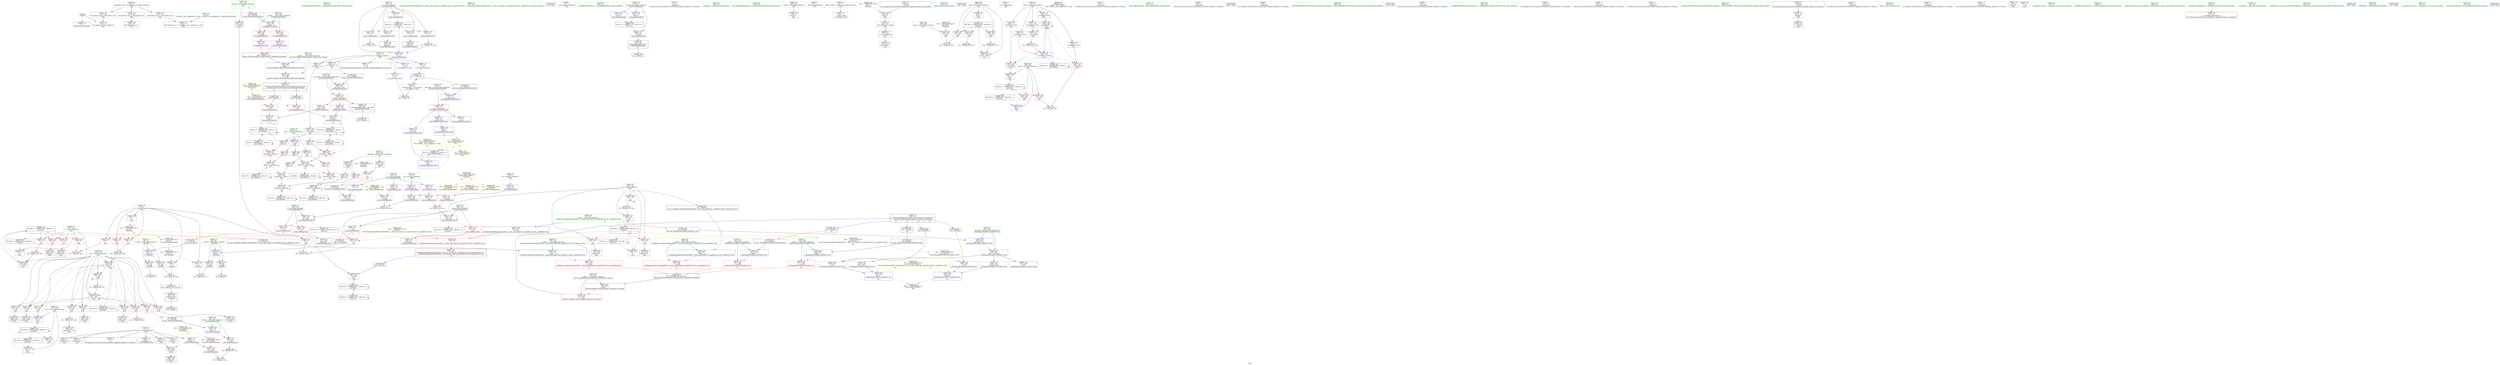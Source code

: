 digraph "SVFG" {
	label="SVFG";

	Node0x5628d6919170 [shape=record,color=grey,label="{NodeID: 0\nNullPtr}"];
	Node0x5628d6919170 -> Node0x5628d6943eb0[style=solid];
	Node0x5628d6919170 -> Node0x5628d694f650[style=solid];
	Node0x5628d699aeb0 [shape=record,color=black,label="{NodeID: 609\n398 = PHI(195, )\n1st arg _ZNSt4pairIiiEaSEOS0_ }"];
	Node0x5628d699aeb0 -> Node0x5628d6951490[style=solid];
	Node0x5628d69770b0 [shape=record,color=yellow,style=double,label="{NodeID: 443\n2V_1 = ENCHI(MR_2V_0)\npts\{170000 170001 \}\nFun[_GLOBAL__sub_I_tangyouze_0_1.cpp]|{<s0>26}}"];
	Node0x5628d69770b0:s0 -> Node0x5628d6970580[style=dashed,color=red];
	Node0x5628d6951630 [shape=record,color=blue,label="{NodeID: 277\n418\<--417\nsecond4\<--\n_ZNSt4pairIiiEaSEOS0_\n|{<s0>13}}"];
	Node0x5628d6951630:s0 -> Node0x5628d6971980[style=dashed,color=blue];
	Node0x5628d6945350 [shape=record,color=red,label="{NodeID: 194\n252\<--193\n\<--j\nmain\n}"];
	Node0x5628d6945350 -> Node0x5628d6941800[style=solid];
	Node0x5628d6942360 [shape=record,color=black,label="{NodeID: 111\n429\<--434\n_ZSt7forwardIRiEOT_RNSt16remove_referenceIS1_E4typeE_ret\<--\n_ZSt7forwardIRiEOT_RNSt16remove_referenceIS1_E4typeE\n|{<s0>18|<s1>19|<s2>23|<s3>24}}"];
	Node0x5628d6942360:s0 -> Node0x5628d69997b0[style=solid,color=blue];
	Node0x5628d6942360:s1 -> Node0x5628d69998f0[style=solid,color=blue];
	Node0x5628d6942360:s2 -> Node0x5628d69994a0[style=solid,color=blue];
	Node0x5628d6942360:s3 -> Node0x5628d6999670[style=solid,color=blue];
	Node0x5628d6940630 [shape=record,color=green,label="{NodeID: 28\n64\<--65\n_ZNSt4pairIiiEC2IiiLb1EEEv\<--_ZNSt4pairIiiEC2IiiLb1EEEv_field_insensitive\n}"];
	Node0x5628d694b720 [shape=record,color=grey,label="{NodeID: 388\n134 = cmp(133, 135, )\n}"];
	Node0x5628d6946a10 [shape=record,color=red,label="{NodeID: 222\n411\<--408\n\<--call\n_ZNSt4pairIiiEaSEOS0_\n}"];
	Node0x5628d6946a10 -> Node0x5628d6951560[style=solid];
	Node0x5628d6948550 [shape=record,color=purple,label="{NodeID: 139\n80\<--76\nsecond\<--this1\n_ZNSt4pairIiiEC2IiiLb1EEEv\n}"];
	Node0x5628d6948550 -> Node0x5628d694f8f0[style=solid];
	Node0x5628d6942e90 [shape=record,color=green,label="{NodeID: 56\n257\<--258\n_ZSt9make_pairIRiS0_ESt4pairINSt17__decay_and_stripIT_E6__typeENS2_IT0_E6__typeEEOS3_OS6_\<--_ZSt9make_pairIRiS0_ESt4pairINSt17__decay_and_stripIT_E6__typeENS2_IT0_E6__typeEEOS3_OS6__field_insensitive\n}"];
	Node0x5628d6998bc0 [shape=record,color=black,label="{NodeID: 582\n41 = PHI()\n}"];
	Node0x5628d697ab80 [shape=record,color=yellow,style=double,label="{NodeID: 499\n75V_1 = ENCHI(MR_75V_0)\npts\{210000 230000 \}\nFun[main]|{<s0>16|<s1>16}}"];
	Node0x5628d697ab80:s0 -> Node0x5628d6978d30[style=dashed,color=red];
	Node0x5628d697ab80:s1 -> Node0x5628d6978e10[style=dashed,color=red];
	Node0x5628d6950040 [shape=record,color=blue,label="{NodeID: 250\n122\<--175\ni\<--inc\n_Z6aroundSt4pairIiiEi\n}"];
	Node0x5628d6950040 -> Node0x5628d6971e80[style=dashed];
	Node0x5628d6949c10 [shape=record,color=red,label="{NodeID: 167\n100\<--88\n\<--a.addr\n_Z5checkii\n}"];
	Node0x5628d6949c10 -> Node0x5628d694c320[style=solid];
	Node0x5628d69447f0 [shape=record,color=black,label="{NodeID: 84\n140\<--139\nidxprom\<--\n_Z6aroundSt4pairIiiEi\n}"];
	Node0x5628d693f0f0 [shape=record,color=green,label="{NodeID: 1\n7\<--1\n__dso_handle\<--dummyObj\nGlob }"];
	Node0x5628d6951700 [shape=record,color=blue,label="{NodeID: 278\n431\<--430\n__t.addr\<--__t\n_ZSt7forwardIRiEOT_RNSt16remove_referenceIS1_E4typeE\n}"];
	Node0x5628d6951700 -> Node0x5628d6946bb0[style=dashed];
	Node0x5628d6945420 [shape=record,color=red,label="{NodeID: 195\n264\<--193\n\<--j\nmain\n}"];
	Node0x5628d6945420 -> Node0x5628d69419a0[style=solid];
	Node0x5628d6942430 [shape=record,color=black,label="{NodeID: 112\n450\<--449\n\<--this1\n_ZNSt4pairIiiEC2IRiS2_Lb1EEEOT_OT0_\n}"];
	Node0x5628d6940730 [shape=record,color=green,label="{NodeID: 29\n73\<--74\nthis.addr\<--this.addr_field_insensitive\n_ZNSt4pairIiiEC2IiiLb1EEEv\n}"];
	Node0x5628d6940730 -> Node0x5628d6949a70[style=solid];
	Node0x5628d6940730 -> Node0x5628d694f750[style=solid];
	Node0x5628d6979380 [shape=record,color=yellow,style=double,label="{NodeID: 472\n79V_1 = ENCHI(MR_79V_0)\npts\{377 \}\nFun[_ZSt9make_pairIRiS0_ESt4pairINSt17__decay_and_stripIT_E6__typeENS2_IT0_E6__typeEEOS3_OS6_]}"];
	Node0x5628d6979380 -> Node0x5628d69466d0[style=dashed];
	Node0x5628d694b8a0 [shape=record,color=grey,label="{NodeID: 389\n95 = cmp(94, 9, )\n}"];
	Node0x5628d6946ae0 [shape=record,color=red,label="{NodeID: 223\n417\<--416\n\<--call3\n_ZNSt4pairIiiEaSEOS0_\n}"];
	Node0x5628d6946ae0 -> Node0x5628d6951630[style=solid];
	Node0x5628d6948620 [shape=record,color=purple,label="{NodeID: 140\n137\<--118\nfirst\<--s\n_Z6aroundSt4pairIiiEi\n}"];
	Node0x5628d6948620 -> Node0x5628d694a6a0[style=solid];
	Node0x5628d6942f90 [shape=record,color=green,label="{NodeID: 57\n271\<--272\n_ZNSt4pairIiiEaSEOS0_\<--_ZNSt4pairIiiEaSEOS0__field_insensitive\n}"];
	Node0x5628d6998cc0 [shape=record,color=black,label="{NodeID: 583\n312 = PHI(113, )\n}"];
	Node0x5628d697ac90 [shape=record,color=yellow,style=double,label="{NodeID: 500\n77V_1 = ENCHI(MR_77V_0)\npts\{1960000 1960001 \}\nFun[main]|{<s0>13}}"];
	Node0x5628d697ac90:s0 -> Node0x5628d6979810[style=dashed,color=red];
	Node0x5628d6950110 [shape=record,color=blue,label="{NodeID: 251\n116\<--109\nretval\<--\n_Z6aroundSt4pairIiiEi\n}"];
	Node0x5628d6950110 -> Node0x5628d6972d80[style=dashed];
	Node0x5628d6949ce0 [shape=record,color=red,label="{NodeID: 168\n97\<--90\n\<--b.addr\n_Z5checkii\n}"];
	Node0x5628d6949ce0 -> Node0x5628d694bea0[style=solid];
	Node0x5628d69448c0 [shape=record,color=black,label="{NodeID: 85\n148\<--147\nidxprom1\<--\n_Z6aroundSt4pairIiiEi\n}"];
	Node0x5628d693f1b0 [shape=record,color=green,label="{NodeID: 2\n9\<--1\n\<--dummyObj\nCan only get source location for instruction, argument, global var or function.}"];
	Node0x5628d69517d0 [shape=record,color=blue,label="{NodeID: 279\n440\<--437\nthis.addr\<--this\n_ZNSt4pairIiiEC2IRiS2_Lb1EEEOT_OT0_\n}"];
	Node0x5628d69517d0 -> Node0x5628d6946c80[style=dashed];
	Node0x5628d69454f0 [shape=record,color=red,label="{NodeID: 196\n274\<--193\n\<--j\nmain\n}"];
	Node0x5628d69454f0 -> Node0x5628d69577b0[style=solid];
	Node0x5628d6942500 [shape=record,color=black,label="{NodeID: 113\n462\<--467\n_ZSt7forwardIiEOT_RNSt16remove_referenceIS0_E4typeE_ret\<--\n_ZSt7forwardIiEOT_RNSt16remove_referenceIS0_E4typeE\n|{<s0>21|<s1>22}}"];
	Node0x5628d6942500:s0 -> Node0x5628d6999a30[style=solid,color=blue];
	Node0x5628d6942500:s1 -> Node0x5628d6999b70[style=solid,color=blue];
	Node0x5628d6940800 [shape=record,color=green,label="{NodeID: 30\n83\<--84\n_Z5checkii\<--_Z5checkii_field_insensitive\n}"];
	Node0x5628d694ba20 [shape=record,color=grey,label="{NodeID: 390\n68 = cmp(62, 67, )\n}"];
	Node0x5628d6946bb0 [shape=record,color=red,label="{NodeID: 224\n434\<--431\n\<--__t.addr\n_ZSt7forwardIRiEOT_RNSt16remove_referenceIS1_E4typeE\n}"];
	Node0x5628d6946bb0 -> Node0x5628d6942360[style=solid];
	Node0x5628d69486f0 [shape=record,color=purple,label="{NodeID: 141\n145\<--118\nsecond\<--s\n_Z6aroundSt4pairIiiEi\n}"];
	Node0x5628d69486f0 -> Node0x5628d694a840[style=solid];
	Node0x5628d6943090 [shape=record,color=green,label="{NodeID: 58\n304\<--305\nllvm.memcpy.p0i8.p0i8.i64\<--llvm.memcpy.p0i8.p0i8.i64_field_insensitive\n}"];
	Node0x5628d6998e20 [shape=record,color=black,label="{NodeID: 584\n155 = PHI(85, )\n}"];
	Node0x5628d69501e0 [shape=record,color=blue,label="{NodeID: 252\n185\<--9\nretval\<--\nmain\n}"];
	Node0x5628d6949db0 [shape=record,color=red,label="{NodeID: 169\n104\<--90\n\<--b.addr\n_Z5checkii\n}"];
	Node0x5628d6949db0 -> Node0x5628d694c4a0[style=solid];
	Node0x5628d6944990 [shape=record,color=black,label="{NodeID: 86\n158\<--157\nidxprom4\<--\n_Z6aroundSt4pairIiiEi\n}"];
	Node0x5628d693f270 [shape=record,color=green,label="{NodeID: 3\n24\<--1\n_ZSt3cin\<--dummyObj\nGlob }"];
	Node0x5628d69773b0 [shape=record,color=yellow,style=double,label="{NodeID: 446\n85V_1 = ENCHI(MR_85V_0)\npts\{192 194 \}\nFun[_ZNSt4pairIiiEC2IRiS2_Lb1EEEOT_OT0_]}"];
	Node0x5628d69773b0 -> Node0x5628d6946ef0[style=dashed];
	Node0x5628d69773b0 -> Node0x5628d6946fc0[style=dashed];
	Node0x5628d69518a0 [shape=record,color=blue,label="{NodeID: 280\n442\<--438\n__x.addr\<--__x\n_ZNSt4pairIiiEC2IRiS2_Lb1EEEOT_OT0_\n}"];
	Node0x5628d69518a0 -> Node0x5628d6946d50[style=dashed];
	Node0x5628d69455c0 [shape=record,color=red,label="{NodeID: 197\n348\<--197\n\<--ans1\nmain\n}"];
	Node0x5628d69425d0 [shape=record,color=purple,label="{NodeID: 114\n40\<--4\n\<--_ZStL8__ioinit\n__cxx_global_var_init\n}"];
	Node0x5628d6940900 [shape=record,color=green,label="{NodeID: 31\n88\<--89\na.addr\<--a.addr_field_insensitive\n_Z5checkii\n}"];
	Node0x5628d6940900 -> Node0x5628d6949b40[style=solid];
	Node0x5628d6940900 -> Node0x5628d6949c10[style=solid];
	Node0x5628d6940900 -> Node0x5628d694f9c0[style=solid];
	Node0x5628d694bba0 [shape=record,color=grey,label="{NodeID: 391\n247 = cmp(245, 246, )\n}"];
	Node0x5628d6946c80 [shape=record,color=red,label="{NodeID: 225\n449\<--440\nthis1\<--this.addr\n_ZNSt4pairIiiEC2IRiS2_Lb1EEEOT_OT0_\n}"];
	Node0x5628d6946c80 -> Node0x5628d6942430[style=solid];
	Node0x5628d6946c80 -> Node0x5628d6949250[style=solid];
	Node0x5628d6946c80 -> Node0x5628d6949320[style=solid];
	Node0x5628d69487c0 [shape=record,color=purple,label="{NodeID: 142\n212\<--211\nvbase.offset.ptr\<--vtable\nmain\n}"];
	Node0x5628d69487c0 -> Node0x5628d6945010[style=solid];
	Node0x5628d6943190 [shape=record,color=green,label="{NodeID: 59\n352\<--353\nprintf\<--printf_field_insensitive\n}"];
	Node0x5628d6998f20 [shape=record,color=black,label="{NodeID: 585\n255 = PHI()\n}"];
	Node0x5628d69502b0 [shape=record,color=blue,label="{NodeID: 253\n189\<--9\nicase\<--\nmain\n}"];
	Node0x5628d69502b0 -> Node0x5628d69268f0[style=dashed];
	Node0x5628d6949e80 [shape=record,color=red,label="{NodeID: 170\n180\<--116\n\<--retval\n_Z6aroundSt4pairIiiEi\n}"];
	Node0x5628d6949e80 -> Node0x5628d6944b30[style=solid];
	Node0x5628d6944a60 [shape=record,color=black,label="{NodeID: 87\n161\<--160\nidxprom6\<--\n_Z6aroundSt4pairIiiEi\n}"];
	Node0x5628d693f330 [shape=record,color=green,label="{NodeID: 4\n27\<--1\n.str\<--dummyObj\nGlob }"];
	Node0x5628d6951970 [shape=record,color=blue,label="{NodeID: 281\n444\<--439\n__y.addr\<--__y\n_ZNSt4pairIiiEC2IRiS2_Lb1EEEOT_OT0_\n}"];
	Node0x5628d6951970 -> Node0x5628d6946e20[style=dashed];
	Node0x5628d6945690 [shape=record,color=red,label="{NodeID: 198\n325\<--199\n\<--ans2\nmain\n}"];
	Node0x5628d6945690 -> Node0x5628d694c1a0[style=solid];
	Node0x5628d69426a0 [shape=record,color=purple,label="{NodeID: 115\n159\<--11\narrayidx5\<--a\n_Z6aroundSt4pairIiiEi\n}"];
	Node0x5628d69409d0 [shape=record,color=green,label="{NodeID: 32\n90\<--91\nb.addr\<--b.addr_field_insensitive\n_Z5checkii\n}"];
	Node0x5628d69409d0 -> Node0x5628d6949ce0[style=solid];
	Node0x5628d69409d0 -> Node0x5628d6949db0[style=solid];
	Node0x5628d69409d0 -> Node0x5628d694fa90[style=solid];
	Node0x5628d694bd20 [shape=record,color=grey,label="{NodeID: 392\n241 = cmp(239, 240, )\n}"];
	Node0x5628d6946d50 [shape=record,color=red,label="{NodeID: 226\n452\<--442\n\<--__x.addr\n_ZNSt4pairIiiEC2IRiS2_Lb1EEEOT_OT0_\n|{<s0>23}}"];
	Node0x5628d6946d50:s0 -> Node0x5628d699a5b0[style=solid,color=red];
	Node0x5628d6948890 [shape=record,color=purple,label="{NodeID: 143\n477\<--300\noffset_0\<--\n}"];
	Node0x5628d6948890 -> Node0x5628d6950ad0[style=solid];
	Node0x5628d6943290 [shape=record,color=green,label="{NodeID: 60\n376\<--377\nretval\<--retval_field_insensitive\n_ZSt9make_pairIRiS0_ESt4pairINSt17__decay_and_stripIT_E6__typeENS2_IT0_E6__typeEEOS3_OS6_\n|{|<s1>20}}"];
	Node0x5628d6943290 -> Node0x5628d69420f0[style=solid];
	Node0x5628d6943290:s1 -> Node0x5628d6999ec0[style=solid,color=red];
	Node0x5628d6998ff0 [shape=record,color=black,label="{NodeID: 586\n256 = PHI(373, )\n}"];
	Node0x5628d6998ff0 -> Node0x5628d6950520[style=solid];
	Node0x5628d697b9a0 [shape=record,color=yellow,style=double,label="{NodeID: 503\nRETMU(2V_2)\npts\{170000 170001 \}\nFun[_GLOBAL__sub_I_tangyouze_0_1.cpp]}"];
	Node0x5628d6950380 [shape=record,color=blue,label="{NodeID: 254\n191\<--9\ni\<--\nmain\n}"];
	Node0x5628d6950380 -> Node0x5628d696e280[style=dashed];
	Node0x5628d6949f50 [shape=record,color=red,label="{NodeID: 171\n164\<--120\n\<--v.addr\n_Z6aroundSt4pairIiiEi\n}"];
	Node0x5628d6949f50 -> Node0x5628d694b420[style=solid];
	Node0x5628d6944b30 [shape=record,color=black,label="{NodeID: 88\n113\<--180\n_Z6aroundSt4pairIiiEi_ret\<--\n_Z6aroundSt4pairIiiEi\n|{<s0>16}}"];
	Node0x5628d6944b30:s0 -> Node0x5628d6998cc0[style=solid,color=blue];
	Node0x5628d693f3f0 [shape=record,color=green,label="{NodeID: 5\n30\<--1\n\<--dummyObj\nCan only get source location for instruction, argument, global var or function.}"];
	Node0x5628d6951a40 [shape=record,color=blue,label="{NodeID: 282\n451\<--454\nfirst\<--\n_ZNSt4pairIiiEC2IRiS2_Lb1EEEOT_OT0_\n|{<s0>20}}"];
	Node0x5628d6951a40:s0 -> Node0x5628d697fee0[style=dashed,color=blue];
	Node0x5628d6945760 [shape=record,color=red,label="{NodeID: 199\n349\<--199\n\<--ans2\nmain\n}"];
	Node0x5628d6947210 [shape=record,color=purple,label="{NodeID: 116\n162\<--11\narrayidx7\<--a\n_Z6aroundSt4pairIiiEi\n}"];
	Node0x5628d6947210 -> Node0x5628d694a9e0[style=solid];
	Node0x5628d6940aa0 [shape=record,color=green,label="{NodeID: 33\n111\<--112\n_Z6aroundSt4pairIiiEi\<--_Z6aroundSt4pairIiiEi_field_insensitive\n}"];
	Node0x5628d694bea0 [shape=record,color=grey,label="{NodeID: 393\n98 = cmp(97, 9, )\n}"];
	Node0x5628d6946e20 [shape=record,color=red,label="{NodeID: 227\n457\<--444\n\<--__y.addr\n_ZNSt4pairIiiEC2IRiS2_Lb1EEEOT_OT0_\n|{<s0>24}}"];
	Node0x5628d6946e20:s0 -> Node0x5628d699a5b0[style=solid,color=red];
	Node0x5628d6948960 [shape=record,color=purple,label="{NodeID: 144\n480\<--300\noffset_1\<--\n}"];
	Node0x5628d6948960 -> Node0x5628d6950ba0[style=solid];
	Node0x5628d6943360 [shape=record,color=green,label="{NodeID: 61\n378\<--379\n__x.addr\<--__x.addr_field_insensitive\n_ZSt9make_pairIRiS0_ESt4pairINSt17__decay_and_stripIT_E6__typeENS2_IT0_E6__typeEEOS3_OS6_\n}"];
	Node0x5628d6943360 -> Node0x5628d6946530[style=solid];
	Node0x5628d6943360 -> Node0x5628d6951220[style=solid];
	Node0x5628d69991f0 [shape=record,color=black,label="{NodeID: 587\n270 = PHI(396, )\n}"];
	Node0x5628d6950450 [shape=record,color=blue,label="{NodeID: 255\n193\<--9\nj\<--\nmain\n}"];
	Node0x5628d6950450 -> Node0x5628d6970a80[style=dashed];
	Node0x5628d694a020 [shape=record,color=red,label="{NodeID: 172\n133\<--122\n\<--i\n_Z6aroundSt4pairIiiEi\n}"];
	Node0x5628d694a020 -> Node0x5628d694b720[style=solid];
	Node0x5628d6944c00 [shape=record,color=black,label="{NodeID: 89\n259\<--195\n\<--ref.tmp\nmain\n}"];
	Node0x5628d6944c00 -> Node0x5628d6950520[style=solid];
	Node0x5628d693f4b0 [shape=record,color=green,label="{NodeID: 6\n109\<--1\n\<--dummyObj\nCan only get source location for instruction, argument, global var or function.}"];
	Node0x5628d6951b10 [shape=record,color=blue,label="{NodeID: 283\n456\<--459\nsecond\<--\n_ZNSt4pairIiiEC2IRiS2_Lb1EEEOT_OT0_\n|{<s0>20}}"];
	Node0x5628d6951b10:s0 -> Node0x5628d697fee0[style=dashed,color=blue];
	Node0x5628d6945830 [shape=record,color=red,label="{NodeID: 200\n290\<--201\n\<--i24\nmain\n}"];
	Node0x5628d6945830 -> Node0x5628d694c620[style=solid];
	Node0x5628d69472e0 [shape=record,color=purple,label="{NodeID: 117\n251\<--11\narrayidx\<--a\nmain\n}"];
	Node0x5628d6940ba0 [shape=record,color=green,label="{NodeID: 34\n116\<--117\nretval\<--retval_field_insensitive\n_Z6aroundSt4pairIiiEi\n}"];
	Node0x5628d6940ba0 -> Node0x5628d6949e80[style=solid];
	Node0x5628d6940ba0 -> Node0x5628d694ff70[style=solid];
	Node0x5628d6940ba0 -> Node0x5628d6950110[style=solid];
	Node0x5628d6979810 [shape=record,color=yellow,style=double,label="{NodeID: 477\n77V_1 = ENCHI(MR_77V_0)\npts\{1960000 1960001 \}\nFun[_ZNSt4pairIiiEaSEOS0_]}"];
	Node0x5628d6979810 -> Node0x5628d6946a10[style=dashed];
	Node0x5628d6979810 -> Node0x5628d6946ae0[style=dashed];
	Node0x5628d694c020 [shape=record,color=grey,label="{NodeID: 394\n227 = cmp(225, 226, )\n}"];
	Node0x5628d6946ef0 [shape=record,color=red,label="{NodeID: 228\n454\<--453\n\<--call\n_ZNSt4pairIiiEC2IRiS2_Lb1EEEOT_OT0_\n}"];
	Node0x5628d6946ef0 -> Node0x5628d6951a40[style=solid];
	Node0x5628d6948a30 [shape=record,color=purple,label="{NodeID: 145\n478\<--301\noffset_0\<--\n}"];
	Node0x5628d6948a30 -> Node0x5628d694f080[style=solid];
	Node0x5628d6943430 [shape=record,color=green,label="{NodeID: 62\n380\<--381\n__y.addr\<--__y.addr_field_insensitive\n_ZSt9make_pairIRiS0_ESt4pairINSt17__decay_and_stripIT_E6__typeENS2_IT0_E6__typeEEOS3_OS6_\n}"];
	Node0x5628d6943430 -> Node0x5628d6946600[style=solid];
	Node0x5628d6943430 -> Node0x5628d69512f0[style=solid];
	Node0x5628d6999300 [shape=record,color=black,label="{NodeID: 588\n236 = PHI()\n}"];
	Node0x5628d6970580 [shape=record,color=black,label="{NodeID: 422\nMR_2V_2 = PHI(MR_2V_3, MR_2V_1, )\npts\{170000 170001 \}\n|{<s0>3|<s1>3}}"];
	Node0x5628d6970580:s0 -> Node0x5628d694f820[style=dashed,color=red];
	Node0x5628d6970580:s1 -> Node0x5628d694f8f0[style=dashed,color=red];
	Node0x5628d6950520 [shape=record,color=blue,label="{NodeID: 256\n259\<--256\n\<--call13\nmain\n}"];
	Node0x5628d6950520 -> Node0x5628d6970f80[style=dashed];
	Node0x5628d694a0f0 [shape=record,color=red,label="{NodeID: 173\n139\<--122\n\<--i\n_Z6aroundSt4pairIiiEi\n}"];
	Node0x5628d694a0f0 -> Node0x5628d69447f0[style=solid];
	Node0x5628d6944cd0 [shape=record,color=black,label="{NodeID: 90\n300\<--203\n\<--pos\nmain\n}"];
	Node0x5628d6944cd0 -> Node0x5628d6948890[style=solid];
	Node0x5628d6944cd0 -> Node0x5628d6948960[style=solid];
	Node0x5628d693f570 [shape=record,color=green,label="{NodeID: 7\n135\<--1\n\<--dummyObj\nCan only get source location for instruction, argument, global var or function.}"];
	Node0x5628d6951be0 [shape=record,color=blue,label="{NodeID: 284\n464\<--463\n__t.addr\<--__t\n_ZSt7forwardIiEOT_RNSt16remove_referenceIS0_E4typeE\n}"];
	Node0x5628d6951be0 -> Node0x5628d6947090[style=dashed];
	Node0x5628d6945900 [shape=record,color=red,label="{NodeID: 201\n293\<--201\n\<--i24\nmain\n}"];
	Node0x5628d6945900 -> Node0x5628d6941b40[style=solid];
	Node0x5628d69473b0 [shape=record,color=purple,label="{NodeID: 118\n254\<--11\narrayidx11\<--a\nmain\n}"];
	Node0x5628d6940c70 [shape=record,color=green,label="{NodeID: 35\n118\<--119\ns\<--s_field_insensitive\n_Z6aroundSt4pairIiiEi\n}"];
	Node0x5628d6940c70 -> Node0x5628d6944720[style=solid];
	Node0x5628d6940c70 -> Node0x5628d6948620[style=solid];
	Node0x5628d6940c70 -> Node0x5628d69486f0[style=solid];
	Node0x5628d694c1a0 [shape=record,color=grey,label="{NodeID: 395\n330 = cmp(325, 329, )\n}"];
	Node0x5628d6946fc0 [shape=record,color=red,label="{NodeID: 229\n459\<--458\n\<--call2\n_ZNSt4pairIiiEC2IRiS2_Lb1EEEOT_OT0_\n}"];
	Node0x5628d6946fc0 -> Node0x5628d6951b10[style=solid];
	Node0x5628d6948b00 [shape=record,color=purple,label="{NodeID: 146\n481\<--301\noffset_1\<--\n}"];
	Node0x5628d6948b00 -> Node0x5628d694f110[style=solid];
	Node0x5628d6943500 [shape=record,color=green,label="{NodeID: 63\n386\<--387\n_ZSt7forwardIRiEOT_RNSt16remove_referenceIS1_E4typeE\<--_ZSt7forwardIRiEOT_RNSt16remove_referenceIS1_E4typeE_field_insensitive\n}"];
	Node0x5628d69993d0 [shape=record,color=black,label="{NodeID: 589\n351 = PHI()\n}"];
	Node0x5628d6970a80 [shape=record,color=black,label="{NodeID: 423\nMR_50V_5 = PHI(MR_50V_6, MR_50V_4, )\npts\{194 \}\n|{|<s7>12}}"];
	Node0x5628d6970a80 -> Node0x5628d6945280[style=dashed];
	Node0x5628d6970a80 -> Node0x5628d6945350[style=dashed];
	Node0x5628d6970a80 -> Node0x5628d6945420[style=dashed];
	Node0x5628d6970a80 -> Node0x5628d69454f0[style=dashed];
	Node0x5628d6970a80 -> Node0x5628d6950450[style=dashed];
	Node0x5628d6970a80 -> Node0x5628d69505f0[style=dashed];
	Node0x5628d6970a80 -> Node0x5628d696a590[style=dashed];
	Node0x5628d6970a80:s7 -> Node0x5628d69790b0[style=dashed,color=red];
	Node0x5628d69505f0 [shape=record,color=blue,label="{NodeID: 257\n193\<--275\nj\<--inc\nmain\n}"];
	Node0x5628d69505f0 -> Node0x5628d6970a80[style=dashed];
	Node0x5628d694a1c0 [shape=record,color=red,label="{NodeID: 174\n147\<--122\n\<--i\n_Z6aroundSt4pairIiiEi\n}"];
	Node0x5628d694a1c0 -> Node0x5628d69448c0[style=solid];
	Node0x5628d6944da0 [shape=record,color=black,label="{NodeID: 91\n307\<--203\n\<--pos\nmain\n}"];
	Node0x5628d6944da0 -> Node0x5628d6948d70[style=solid];
	Node0x5628d6944da0 -> Node0x5628d6948e40[style=solid];
	Node0x5628d693f630 [shape=record,color=green,label="{NodeID: 8\n166\<--1\n\<--dummyObj\nCan only get source location for instruction, argument, global var or function.}"];
	Node0x5628d69459d0 [shape=record,color=red,label="{NodeID: 202\n297\<--201\n\<--i24\nmain\n}"];
	Node0x5628d69459d0 -> Node0x5628d6941c10[style=solid];
	Node0x5628d6947480 [shape=record,color=purple,label="{NodeID: 119\n263\<--11\narrayidx15\<--a\nmain\n}"];
	Node0x5628d6940d40 [shape=record,color=green,label="{NodeID: 36\n120\<--121\nv.addr\<--v.addr_field_insensitive\n_Z6aroundSt4pairIiiEi\n}"];
	Node0x5628d6940d40 -> Node0x5628d6949f50[style=solid];
	Node0x5628d6940d40 -> Node0x5628d694fc30[style=solid];
	Node0x5628d69799d0 [shape=record,color=yellow,style=double,label="{NodeID: 479\n39V_1 = ENCHI(MR_39V_0)\npts\{1 \}\nFun[main]}"];
	Node0x5628d69799d0 -> Node0x5628d69499a0[style=dashed];
	Node0x5628d694c320 [shape=record,color=grey,label="{NodeID: 396\n102 = cmp(100, 101, )\n}"];
	Node0x5628d6947090 [shape=record,color=red,label="{NodeID: 230\n467\<--464\n\<--__t.addr\n_ZSt7forwardIiEOT_RNSt16remove_referenceIS0_E4typeE\n}"];
	Node0x5628d6947090 -> Node0x5628d6942500[style=solid];
	Node0x5628d6948bd0 [shape=record,color=purple,label="{NodeID: 147\n483\<--306\noffset_0\<--\n}"];
	Node0x5628d6948bd0 -> Node0x5628d6950c70[style=solid];
	Node0x5628d6943600 [shape=record,color=green,label="{NodeID: 64\n391\<--392\n_ZNSt4pairIiiEC2IRiS2_Lb1EEEOT_OT0_\<--_ZNSt4pairIiiEC2IRiS2_Lb1EEEOT_OT0__field_insensitive\n}"];
	Node0x5628d69994a0 [shape=record,color=black,label="{NodeID: 590\n453 = PHI(429, )\n}"];
	Node0x5628d69994a0 -> Node0x5628d6946ef0[style=solid];
	Node0x5628d6970f80 [shape=record,color=black,label="{NodeID: 424\nMR_52V_4 = PHI(MR_52V_5, MR_52V_3, )\npts\{196 \}\n}"];
	Node0x5628d6970f80 -> Node0x5628d6950520[style=dashed];
	Node0x5628d6970f80 -> Node0x5628d696a680[style=dashed];
	Node0x5628d6970f80 -> Node0x5628d6970f80[style=dashed];
	Node0x5628d69506c0 [shape=record,color=blue,label="{NodeID: 258\n191\<--280\ni\<--inc22\nmain\n}"];
	Node0x5628d69506c0 -> Node0x5628d696e280[style=dashed];
	Node0x5628d694a290 [shape=record,color=red,label="{NodeID: 175\n174\<--122\n\<--i\n_Z6aroundSt4pairIiiEi\n}"];
	Node0x5628d694a290 -> Node0x5628d694b120[style=solid];
	Node0x5628d6944e70 [shape=record,color=black,label="{NodeID: 92\n306\<--205\n\<--agg.tmp\nmain\n}"];
	Node0x5628d6944e70 -> Node0x5628d6948bd0[style=solid];
	Node0x5628d6944e70 -> Node0x5628d6948ca0[style=solid];
	Node0x5628d693f6f0 [shape=record,color=green,label="{NodeID: 9\n170\<--1\n\<--dummyObj\nCan only get source location for instruction, argument, global var or function.}"];
	Node0x5628d6945aa0 [shape=record,color=red,label="{NodeID: 203\n309\<--201\n\<--i24\nmain\n|{<s0>16}}"];
	Node0x5628d6945aa0:s0 -> Node0x5628d699aa70[style=solid,color=red];
	Node0x5628d6947550 [shape=record,color=purple,label="{NodeID: 120\n266\<--11\narrayidx17\<--a\nmain\n}"];
	Node0x5628d6947550 -> Node0x5628d6946120[style=solid];
	Node0x5628d6940e10 [shape=record,color=green,label="{NodeID: 37\n122\<--123\ni\<--i_field_insensitive\n_Z6aroundSt4pairIiiEi\n}"];
	Node0x5628d6940e10 -> Node0x5628d694a020[style=solid];
	Node0x5628d6940e10 -> Node0x5628d694a0f0[style=solid];
	Node0x5628d6940e10 -> Node0x5628d694a1c0[style=solid];
	Node0x5628d6940e10 -> Node0x5628d694a290[style=solid];
	Node0x5628d6940e10 -> Node0x5628d694fd00[style=solid];
	Node0x5628d6940e10 -> Node0x5628d6950040[style=solid];
	Node0x5628d6979ae0 [shape=record,color=yellow,style=double,label="{NodeID: 480\n10V_1 = ENCHI(MR_10V_0)\npts\{10 \}\nFun[main]|{|<s4>16}}"];
	Node0x5628d6979ae0 -> Node0x5628d6949660[style=dashed];
	Node0x5628d6979ae0 -> Node0x5628d6949730[style=dashed];
	Node0x5628d6979ae0 -> Node0x5628d6949800[style=dashed];
	Node0x5628d6979ae0 -> Node0x5628d69498d0[style=dashed];
	Node0x5628d6979ae0:s4 -> Node0x5628d696a430[style=dashed,color=red];
	Node0x5628d694c4a0 [shape=record,color=grey,label="{NodeID: 397\n106 = cmp(104, 105, )\n}"];
	Node0x5628d694c4a0 -> Node0x5628d69568f0[style=solid];
	Node0x5628d694f080 [shape=record,color=red,label="{NodeID: 231\n479\<--478\ndummyVal\<--offset_0\nmain\n}"];
	Node0x5628d694f080 -> Node0x5628d6950ad0[style=solid];
	Node0x5628d6948ca0 [shape=record,color=purple,label="{NodeID: 148\n486\<--306\noffset_1\<--\n}"];
	Node0x5628d6948ca0 -> Node0x5628d6950d40[style=solid];
	Node0x5628d6943700 [shape=record,color=green,label="{NodeID: 65\n399\<--400\nthis.addr\<--this.addr_field_insensitive\n_ZNSt4pairIiiEaSEOS0_\n}"];
	Node0x5628d6943700 -> Node0x5628d69467a0[style=solid];
	Node0x5628d6943700 -> Node0x5628d69513c0[style=solid];
	Node0x5628d6999670 [shape=record,color=black,label="{NodeID: 591\n458 = PHI(429, )\n}"];
	Node0x5628d6999670 -> Node0x5628d6946fc0[style=solid];
	Node0x5628d6971480 [shape=record,color=black,label="{NodeID: 425\nMR_6V_4 = PHI(MR_6V_5, MR_6V_3, )\npts\{170000 \}\n|{|<s3>13}}"];
	Node0x5628d6971480 -> Node0x5628d694f080[style=dashed];
	Node0x5628d6971480 -> Node0x5628d696ba80[style=dashed];
	Node0x5628d6971480 -> Node0x5628d6971480[style=dashed];
	Node0x5628d6971480:s3 -> Node0x5628d6951560[style=dashed,color=red];
	Node0x5628d6950790 [shape=record,color=blue,label="{NodeID: 259\n199\<--9\nans2\<--\nmain\n}"];
	Node0x5628d6950790 -> Node0x5628d6974180[style=dashed];
	Node0x5628d694a360 [shape=record,color=red,label="{NodeID: 176\n153\<--124\n\<--px\n_Z6aroundSt4pairIiiEi\n|{<s0>4}}"];
	Node0x5628d694a360:s0 -> Node0x5628d699a330[style=solid,color=red];
	Node0x5628d6944f40 [shape=record,color=black,label="{NodeID: 93\n310\<--205\n\<--agg.tmp\nmain\n}"];
	Node0x5628d6944f40 -> Node0x5628d69461f0[style=solid];
	Node0x5628d693f7b0 [shape=record,color=green,label="{NodeID: 10\n230\<--1\n\<--dummyObj\nCan only get source location for instruction, argument, global var or function.}"];
	Node0x5628d696a050 [shape=record,color=yellow,style=double,label="{NodeID: 453\n10V_1 = ENCHI(MR_10V_0)\npts\{10 \}\nFun[_Z5checkii]}"];
	Node0x5628d696a050 -> Node0x5628d69494c0[style=dashed];
	Node0x5628d696a050 -> Node0x5628d6949590[style=dashed];
	Node0x5628d6945b70 [shape=record,color=red,label="{NodeID: 204\n314\<--201\n\<--i24\nmain\n}"];
	Node0x5628d6945b70 -> Node0x5628d6957c30[style=solid];
	Node0x5628d6947620 [shape=record,color=purple,label="{NodeID: 121\n59\<--14\n\<--rev\n__cxx_global_var_init.1\n}"];
	Node0x5628d6947620 -> Node0x5628d6956f10[style=solid];
	Node0x5628d6940ee0 [shape=record,color=green,label="{NodeID: 38\n124\<--125\npx\<--px_field_insensitive\n_Z6aroundSt4pairIiiEi\n}"];
	Node0x5628d6940ee0 -> Node0x5628d694a360[style=solid];
	Node0x5628d6940ee0 -> Node0x5628d694a430[style=solid];
	Node0x5628d6940ee0 -> Node0x5628d694fdd0[style=solid];
	Node0x5628d694c620 [shape=record,color=grey,label="{NodeID: 398\n291 = cmp(290, 166, )\n}"];
	Node0x5628d694f110 [shape=record,color=red,label="{NodeID: 232\n482\<--481\ndummyVal\<--offset_1\nmain\n}"];
	Node0x5628d694f110 -> Node0x5628d6950ba0[style=solid];
	Node0x5628d6948d70 [shape=record,color=purple,label="{NodeID: 149\n484\<--307\noffset_0\<--\n}"];
	Node0x5628d6948d70 -> Node0x5628d694f1e0[style=solid];
	Node0x5628d69437d0 [shape=record,color=green,label="{NodeID: 66\n401\<--402\n__p.addr\<--__p.addr_field_insensitive\n_ZNSt4pairIiiEaSEOS0_\n}"];
	Node0x5628d69437d0 -> Node0x5628d6946870[style=solid];
	Node0x5628d69437d0 -> Node0x5628d6946940[style=solid];
	Node0x5628d69437d0 -> Node0x5628d6951490[style=solid];
	Node0x5628d69997b0 [shape=record,color=black,label="{NodeID: 592\n385 = PHI(429, )\n|{<s0>20}}"];
	Node0x5628d69997b0:s0 -> Node0x5628d6999fd0[style=solid,color=red];
	Node0x5628d6971980 [shape=record,color=black,label="{NodeID: 426\nMR_8V_4 = PHI(MR_8V_5, MR_8V_3, )\npts\{170001 \}\n|{|<s3>13}}"];
	Node0x5628d6971980 -> Node0x5628d694f110[style=dashed];
	Node0x5628d6971980 -> Node0x5628d696bf80[style=dashed];
	Node0x5628d6971980 -> Node0x5628d6971980[style=dashed];
	Node0x5628d6971980:s3 -> Node0x5628d6951630[style=dashed,color=red];
	Node0x5628d6950860 [shape=record,color=blue,label="{NodeID: 260\n197\<--9\nans1\<--\nmain\n}"];
	Node0x5628d6950860 -> Node0x5628d6973c80[style=dashed];
	Node0x5628d694a430 [shape=record,color=red,label="{NodeID: 177\n157\<--124\n\<--px\n_Z6aroundSt4pairIiiEi\n}"];
	Node0x5628d694a430 -> Node0x5628d6944990[style=solid];
	Node0x5628d6945010 [shape=record,color=black,label="{NodeID: 94\n213\<--212\n\<--vbase.offset.ptr\nmain\n}"];
	Node0x5628d6945010 -> Node0x5628d6946050[style=solid];
	Node0x5628d693f870 [shape=record,color=green,label="{NodeID: 11\n231\<--1\n\<--dummyObj\nCan only get source location for instruction, argument, global var or function.}"];
	Node0x5628d6945c40 [shape=record,color=red,label="{NodeID: 205\n320\<--201\n\<--i24\nmain\n}"];
	Node0x5628d6945c40 -> Node0x5628d6941e80[style=solid];
	Node0x5628d69476f0 [shape=record,color=purple,label="{NodeID: 122\n66\<--14\n\<--rev\n__cxx_global_var_init.1\n}"];
	Node0x5628d6940fb0 [shape=record,color=green,label="{NodeID: 39\n126\<--127\npy\<--py_field_insensitive\n_Z6aroundSt4pairIiiEi\n}"];
	Node0x5628d6940fb0 -> Node0x5628d694a500[style=solid];
	Node0x5628d6940fb0 -> Node0x5628d694a5d0[style=solid];
	Node0x5628d6940fb0 -> Node0x5628d694fea0[style=solid];
	Node0x5628d6979ca0 [shape=record,color=yellow,style=double,label="{NodeID: 482\n44V_1 = ENCHI(MR_44V_0)\npts\{188 \}\nFun[main]}"];
	Node0x5628d6979ca0 -> Node0x5628d694aab0[style=dashed];
	Node0x5628d694c7a0 [shape=record,color=grey,label="{NodeID: 399\n167 = cmp(163, 165, )\n}"];
	Node0x5628d694f1e0 [shape=record,color=red,label="{NodeID: 233\n485\<--484\ndummyVal\<--offset_0\nmain\n}"];
	Node0x5628d694f1e0 -> Node0x5628d6950c70[style=solid];
	Node0x5628d6948e40 [shape=record,color=purple,label="{NodeID: 150\n487\<--307\noffset_1\<--\n}"];
	Node0x5628d6948e40 -> Node0x5628d694f2b0[style=solid];
	Node0x5628d69438a0 [shape=record,color=green,label="{NodeID: 67\n409\<--410\n_ZSt7forwardIiEOT_RNSt16remove_referenceIS0_E4typeE\<--_ZSt7forwardIiEOT_RNSt16remove_referenceIS0_E4typeE_field_insensitive\n}"];
	Node0x5628d69998f0 [shape=record,color=black,label="{NodeID: 593\n389 = PHI(429, )\n|{<s0>20}}"];
	Node0x5628d69998f0:s0 -> Node0x5628d699a0e0[style=solid,color=red];
	Node0x5628d6971e80 [shape=record,color=black,label="{NodeID: 427\nMR_23V_3 = PHI(MR_23V_4, MR_23V_2, )\npts\{123 \}\n}"];
	Node0x5628d6971e80 -> Node0x5628d694a020[style=dashed];
	Node0x5628d6971e80 -> Node0x5628d694a0f0[style=dashed];
	Node0x5628d6971e80 -> Node0x5628d694a1c0[style=dashed];
	Node0x5628d6971e80 -> Node0x5628d694a290[style=dashed];
	Node0x5628d6971e80 -> Node0x5628d6950040[style=dashed];
	Node0x5628d6950930 [shape=record,color=blue,label="{NodeID: 261\n201\<--287\ni24\<--mul\nmain\n}"];
	Node0x5628d6950930 -> Node0x5628d6945830[style=dashed];
	Node0x5628d6950930 -> Node0x5628d6945900[style=dashed];
	Node0x5628d6950930 -> Node0x5628d69459d0[style=dashed];
	Node0x5628d6950930 -> Node0x5628d6945aa0[style=dashed];
	Node0x5628d6950930 -> Node0x5628d6945b70[style=dashed];
	Node0x5628d6950930 -> Node0x5628d6945c40[style=dashed];
	Node0x5628d6950930 -> Node0x5628d6945d10[style=dashed];
	Node0x5628d6950930 -> Node0x5628d6945de0[style=dashed];
	Node0x5628d6950930 -> Node0x5628d6945eb0[style=dashed];
	Node0x5628d6950930 -> Node0x5628d6945f80[style=dashed];
	Node0x5628d6950930 -> Node0x5628d6951080[style=dashed];
	Node0x5628d6950930 -> Node0x5628d696b580[style=dashed];
	Node0x5628d694a500 [shape=record,color=red,label="{NodeID: 178\n154\<--126\n\<--py\n_Z6aroundSt4pairIiiEi\n|{<s0>4}}"];
	Node0x5628d694a500:s0 -> Node0x5628d699a470[style=solid,color=red];
	Node0x5628d69450e0 [shape=record,color=black,label="{NodeID: 95\n216\<--215\n\<--add.ptr\nmain\n}"];
	Node0x5628d693f930 [shape=record,color=green,label="{NodeID: 12\n235\<--1\n\<--dummyObj\nCan only get source location for instruction, argument, global var or function.}"];
	Node0x5628d6945d10 [shape=record,color=red,label="{NodeID: 206\n326\<--201\n\<--i24\nmain\n}"];
	Node0x5628d6945d10 -> Node0x5628d6941f50[style=solid];
	Node0x5628d69477c0 [shape=record,color=purple,label="{NodeID: 123\n67\<--14\n\<--rev\n__cxx_global_var_init.1\n}"];
	Node0x5628d69477c0 -> Node0x5628d694ba20[style=solid];
	Node0x5628d6941080 [shape=record,color=green,label="{NodeID: 40\n182\<--183\nmain\<--main_field_insensitive\n}"];
	Node0x5628d69268f0 [shape=record,color=black,label="{NodeID: 400\nMR_46V_3 = PHI(MR_46V_4, MR_46V_2, )\npts\{190 \}\n}"];
	Node0x5628d69268f0 -> Node0x5628d694ab80[style=dashed];
	Node0x5628d69268f0 -> Node0x5628d694ac50[style=dashed];
	Node0x5628d69268f0 -> Node0x5628d694ad20[style=dashed];
	Node0x5628d69268f0 -> Node0x5628d6951150[style=dashed];
	Node0x5628d694f2b0 [shape=record,color=red,label="{NodeID: 234\n488\<--487\ndummyVal\<--offset_1\nmain\n}"];
	Node0x5628d694f2b0 -> Node0x5628d6950d40[style=solid];
	Node0x5628d6948f10 [shape=record,color=purple,label="{NodeID: 151\n412\<--405\nfirst2\<--this1\n_ZNSt4pairIiiEaSEOS0_\n}"];
	Node0x5628d6948f10 -> Node0x5628d6951560[style=solid];
	Node0x5628d69439a0 [shape=record,color=green,label="{NodeID: 68\n431\<--432\n__t.addr\<--__t.addr_field_insensitive\n_ZSt7forwardIRiEOT_RNSt16remove_referenceIS1_E4typeE\n}"];
	Node0x5628d69439a0 -> Node0x5628d6946bb0[style=solid];
	Node0x5628d69439a0 -> Node0x5628d6951700[style=solid];
	Node0x5628d6999a30 [shape=record,color=black,label="{NodeID: 594\n408 = PHI(462, )\n}"];
	Node0x5628d6999a30 -> Node0x5628d6946a10[style=solid];
	Node0x5628d6950a00 [shape=record,color=blue,label="{NodeID: 262\n295\<--166\narrayidx29\<--\nmain\n}"];
	Node0x5628d6950a00 -> Node0x5628d69462c0[style=dashed];
	Node0x5628d6950a00 -> Node0x5628d6946390[style=dashed];
	Node0x5628d6950a00 -> Node0x5628d6946460[style=dashed];
	Node0x5628d6950a00 -> Node0x5628d6950a00[style=dashed];
	Node0x5628d6950a00 -> Node0x5628d6950e10[style=dashed];
	Node0x5628d6950a00 -> Node0x5628d696c480[style=dashed];
	Node0x5628d694a5d0 [shape=record,color=red,label="{NodeID: 179\n160\<--126\n\<--py\n_Z6aroundSt4pairIiiEi\n}"];
	Node0x5628d694a5d0 -> Node0x5628d6944a60[style=solid];
	Node0x5628d6941730 [shape=record,color=black,label="{NodeID: 96\n250\<--249\nidxprom\<--\nmain\n}"];
	Node0x5628d693f9f0 [shape=record,color=green,label="{NodeID: 13\n303\<--1\n\<--dummyObj\nCan only get source location for instruction, argument, global var or function.}"];
	Node0x5628d6945de0 [shape=record,color=red,label="{NodeID: 207\n332\<--201\n\<--i24\nmain\n}"];
	Node0x5628d6945de0 -> Node0x5628d6950ee0[style=solid];
	Node0x5628d6947890 [shape=record,color=purple,label="{NodeID: 124\n269\<--14\narrayidx19\<--rev\nmain\n|{<s0>13}}"];
	Node0x5628d6947890:s0 -> Node0x5628d699ada0[style=solid,color=red];
	Node0x5628d6941180 [shape=record,color=green,label="{NodeID: 41\n185\<--186\nretval\<--retval_field_insensitive\nmain\n}"];
	Node0x5628d6941180 -> Node0x5628d69501e0[style=solid];
	Node0x5628d6926df0 [shape=record,color=black,label="{NodeID: 401\nMR_48V_2 = PHI(MR_48V_4, MR_48V_1, )\npts\{192 \}\n}"];
	Node0x5628d6926df0 -> Node0x5628d6950380[style=dashed];
	Node0x5628d694f380 [shape=record,color=blue,label="{NodeID: 235\n8\<--9\nn\<--\nGlob }"];
	Node0x5628d694f380 -> Node0x5628d6979ae0[style=dashed];
	Node0x5628d6948fe0 [shape=record,color=purple,label="{NodeID: 152\n418\<--405\nsecond4\<--this1\n_ZNSt4pairIiiEaSEOS0_\n}"];
	Node0x5628d6948fe0 -> Node0x5628d6951630[style=solid];
	Node0x5628d6943a70 [shape=record,color=green,label="{NodeID: 69\n440\<--441\nthis.addr\<--this.addr_field_insensitive\n_ZNSt4pairIiiEC2IRiS2_Lb1EEEOT_OT0_\n}"];
	Node0x5628d6943a70 -> Node0x5628d6946c80[style=solid];
	Node0x5628d6943a70 -> Node0x5628d69517d0[style=solid];
	Node0x5628d6999b70 [shape=record,color=black,label="{NodeID: 595\n416 = PHI(462, )\n}"];
	Node0x5628d6999b70 -> Node0x5628d6946ae0[style=solid];
	Node0x5628d6950ad0 [shape=record,color=blue, style = dotted,label="{NodeID: 263\n477\<--479\noffset_0\<--dummyVal\nmain\n}"];
	Node0x5628d6950ad0 -> Node0x5628d694f1e0[style=dashed];
	Node0x5628d6950ad0 -> Node0x5628d6950ad0[style=dashed];
	Node0x5628d6950ad0 -> Node0x5628d696c980[style=dashed];
	Node0x5628d694a6a0 [shape=record,color=red,label="{NodeID: 180\n138\<--137\n\<--first\n_Z6aroundSt4pairIiiEi\n}"];
	Node0x5628d694a6a0 -> Node0x5628d6957630[style=solid];
	Node0x5628d6941800 [shape=record,color=black,label="{NodeID: 97\n253\<--252\nidxprom10\<--\nmain\n}"];
	Node0x5628d693fab0 [shape=record,color=green,label="{NodeID: 14\n343\<--1\n\<--dummyObj\nCan only get source location for instruction, argument, global var or function.}"];
	Node0x5628d696a430 [shape=record,color=yellow,style=double,label="{NodeID: 457\n10V_1 = ENCHI(MR_10V_0)\npts\{10 \}\nFun[_Z6aroundSt4pairIiiEi]|{<s0>4}}"];
	Node0x5628d696a430:s0 -> Node0x5628d696a050[style=dashed,color=red];
	Node0x5628d69568f0 [shape=record,color=black,label="{NodeID: 374\n108 = PHI(109, 109, 109, 106, )\n}"];
	Node0x5628d69568f0 -> Node0x5628d6944650[style=solid];
	Node0x5628d6945eb0 [shape=record,color=red,label="{NodeID: 208\n334\<--201\n\<--i24\nmain\n}"];
	Node0x5628d6945eb0 -> Node0x5628d6942020[style=solid];
	Node0x5628d6947960 [shape=record,color=purple,label="{NodeID: 125\n299\<--14\narrayidx31\<--rev\nmain\n}"];
	Node0x5628d6947960 -> Node0x5628d6941ce0[style=solid];
	Node0x5628d6941250 [shape=record,color=green,label="{NodeID: 42\n187\<--188\nncase\<--ncase_field_insensitive\nmain\n}"];
	Node0x5628d6941250 -> Node0x5628d694aab0[style=solid];
	Node0x5628d696a590 [shape=record,color=black,label="{NodeID: 402\nMR_50V_2 = PHI(MR_50V_3, MR_50V_1, )\npts\{194 \}\n}"];
	Node0x5628d696a590 -> Node0x5628d6950450[style=dashed];
	Node0x5628d696a590 -> Node0x5628d696a590[style=dashed];
	Node0x5628d694f450 [shape=record,color=blue,label="{NodeID: 236\n474\<--30\nllvm.global_ctors_0\<--\nGlob }"];
	Node0x5628d69490b0 [shape=record,color=purple,label="{NodeID: 153\n407\<--406\nfirst\<--\n_ZNSt4pairIiiEaSEOS0_\n|{<s0>21}}"];
	Node0x5628d69490b0:s0 -> Node0x5628d6999cb0[style=solid,color=red];
	Node0x5628d6943b40 [shape=record,color=green,label="{NodeID: 70\n442\<--443\n__x.addr\<--__x.addr_field_insensitive\n_ZNSt4pairIiiEC2IRiS2_Lb1EEEOT_OT0_\n}"];
	Node0x5628d6943b40 -> Node0x5628d6946d50[style=solid];
	Node0x5628d6943b40 -> Node0x5628d69518a0[style=solid];
	Node0x5628d6999cb0 [shape=record,color=black,label="{NodeID: 596\n463 = PHI(407, 415, )\n0th arg _ZSt7forwardIiEOT_RNSt16remove_referenceIS0_E4typeE }"];
	Node0x5628d6999cb0 -> Node0x5628d6951be0[style=solid];
	Node0x5628d6972d80 [shape=record,color=black,label="{NodeID: 430\nMR_17V_3 = PHI(MR_17V_4, MR_17V_2, )\npts\{117 \}\n}"];
	Node0x5628d6972d80 -> Node0x5628d6949e80[style=dashed];
	Node0x5628d6950ba0 [shape=record,color=blue, style = dotted,label="{NodeID: 264\n480\<--482\noffset_1\<--dummyVal\nmain\n}"];
	Node0x5628d6950ba0 -> Node0x5628d694f2b0[style=dashed];
	Node0x5628d6950ba0 -> Node0x5628d6950ba0[style=dashed];
	Node0x5628d6950ba0 -> Node0x5628d696ce80[style=dashed];
	Node0x5628d694a770 [shape=record,color=red,label="{NodeID: 181\n142\<--141\n\<--arrayidx\n_Z6aroundSt4pairIiiEi\n}"];
	Node0x5628d694a770 -> Node0x5628d6957630[style=solid];
	Node0x5628d69418d0 [shape=record,color=black,label="{NodeID: 98\n262\<--261\nidxprom14\<--\nmain\n}"];
	Node0x5628d693fb70 [shape=record,color=green,label="{NodeID: 15\n4\<--6\n_ZStL8__ioinit\<--_ZStL8__ioinit_field_insensitive\nGlob }"];
	Node0x5628d693fb70 -> Node0x5628d69425d0[style=solid];
	Node0x5628d6956f10 [shape=record,color=black,label="{NodeID: 375\n61 = PHI(59, 62, )\n|{|<s1>3}}"];
	Node0x5628d6956f10 -> Node0x5628d69483b0[style=solid];
	Node0x5628d6956f10:s1 -> Node0x5628d699a1f0[style=solid,color=red];
	Node0x5628d6945f80 [shape=record,color=red,label="{NodeID: 209\n341\<--201\n\<--i24\nmain\n}"];
	Node0x5628d6945f80 -> Node0x5628d69574b0[style=solid];
	Node0x5628d6947a30 [shape=record,color=purple,label="{NodeID: 126\n295\<--18\narrayidx29\<--best\nmain\n}"];
	Node0x5628d6947a30 -> Node0x5628d6950a00[style=solid];
	Node0x5628d6941320 [shape=record,color=green,label="{NodeID: 43\n189\<--190\nicase\<--icase_field_insensitive\nmain\n}"];
	Node0x5628d6941320 -> Node0x5628d694ab80[style=solid];
	Node0x5628d6941320 -> Node0x5628d694ac50[style=solid];
	Node0x5628d6941320 -> Node0x5628d694ad20[style=solid];
	Node0x5628d6941320 -> Node0x5628d69502b0[style=solid];
	Node0x5628d6941320 -> Node0x5628d6951150[style=solid];
	Node0x5628d696a680 [shape=record,color=black,label="{NodeID: 403\nMR_52V_2 = PHI(MR_52V_3, MR_52V_1, )\npts\{196 \}\n}"];
	Node0x5628d696a680 -> Node0x5628d696a680[style=dashed];
	Node0x5628d696a680 -> Node0x5628d6970f80[style=dashed];
	Node0x5628d694f550 [shape=record,color=blue,label="{NodeID: 237\n475\<--31\nllvm.global_ctors_1\<--_GLOBAL__sub_I_tangyouze_0_1.cpp\nGlob }"];
	Node0x5628d6949180 [shape=record,color=purple,label="{NodeID: 154\n415\<--414\nsecond\<--\n_ZNSt4pairIiiEaSEOS0_\n|{<s0>22}}"];
	Node0x5628d6949180:s0 -> Node0x5628d6999cb0[style=solid,color=red];
	Node0x5628d6943c10 [shape=record,color=green,label="{NodeID: 71\n444\<--445\n__y.addr\<--__y.addr_field_insensitive\n_ZNSt4pairIiiEC2IRiS2_Lb1EEEOT_OT0_\n}"];
	Node0x5628d6943c10 -> Node0x5628d6946e20[style=solid];
	Node0x5628d6943c10 -> Node0x5628d6951970[style=solid];
	Node0x5628d6999ec0 [shape=record,color=black,label="{NodeID: 597\n437 = PHI(376, )\n0th arg _ZNSt4pairIiiEC2IRiS2_Lb1EEEOT_OT0_ }"];
	Node0x5628d6999ec0 -> Node0x5628d69517d0[style=solid];
	Node0x5628d6973280 [shape=record,color=black,label="{NodeID: 431\nMR_25V_4 = PHI(MR_25V_2, MR_25V_3, )\npts\{125 \}\n}"];
	Node0x5628d6950c70 [shape=record,color=blue, style = dotted,label="{NodeID: 265\n483\<--485\noffset_0\<--dummyVal\nmain\n}"];
	Node0x5628d6950c70 -> Node0x5628d6950c70[style=dashed];
	Node0x5628d6950c70 -> Node0x5628d696d380[style=dashed];
	Node0x5628d694a840 [shape=record,color=red,label="{NodeID: 182\n146\<--145\n\<--second\n_Z6aroundSt4pairIiiEi\n}"];
	Node0x5628d694a840 -> Node0x5628d6957930[style=solid];
	Node0x5628d69419a0 [shape=record,color=black,label="{NodeID: 99\n265\<--264\nidxprom16\<--\nmain\n}"];
	Node0x5628d693fc30 [shape=record,color=green,label="{NodeID: 16\n8\<--10\nn\<--n_field_insensitive\nGlob }"];
	Node0x5628d693fc30 -> Node0x5628d69494c0[style=solid];
	Node0x5628d693fc30 -> Node0x5628d6949590[style=solid];
	Node0x5628d693fc30 -> Node0x5628d6949660[style=solid];
	Node0x5628d693fc30 -> Node0x5628d6949730[style=solid];
	Node0x5628d693fc30 -> Node0x5628d6949800[style=solid];
	Node0x5628d693fc30 -> Node0x5628d69498d0[style=solid];
	Node0x5628d693fc30 -> Node0x5628d694f380[style=solid];
	Node0x5628d69574b0 [shape=record,color=grey,label="{NodeID: 376\n342 = Binary(341, 343, )\n}"];
	Node0x5628d69574b0 -> Node0x5628d6951080[style=solid];
	Node0x5628d6946050 [shape=record,color=red,label="{NodeID: 210\n214\<--213\nvbase.offset\<--\nmain\n}"];
	Node0x5628d6947b00 [shape=record,color=purple,label="{NodeID: 127\n317\<--18\narrayidx34\<--best\nmain\n}"];
	Node0x5628d6947b00 -> Node0x5628d69462c0[style=solid];
	Node0x5628d69413f0 [shape=record,color=green,label="{NodeID: 44\n191\<--192\ni\<--i_field_insensitive\nmain\n|{|<s6>12}}"];
	Node0x5628d69413f0 -> Node0x5628d694adf0[style=solid];
	Node0x5628d69413f0 -> Node0x5628d694aec0[style=solid];
	Node0x5628d69413f0 -> Node0x5628d694af90[style=solid];
	Node0x5628d69413f0 -> Node0x5628d69451b0[style=solid];
	Node0x5628d69413f0 -> Node0x5628d6950380[style=solid];
	Node0x5628d69413f0 -> Node0x5628d69506c0[style=solid];
	Node0x5628d69413f0:s6 -> Node0x5628d699ab80[style=solid,color=red];
	Node0x5628d696ab80 [shape=record,color=black,label="{NodeID: 404\nMR_54V_2 = PHI(MR_54V_4, MR_54V_1, )\npts\{198 \}\n}"];
	Node0x5628d696ab80 -> Node0x5628d6950860[style=dashed];
	Node0x5628d694f650 [shape=record,color=blue, style = dotted,label="{NodeID: 238\n476\<--3\nllvm.global_ctors_2\<--dummyVal\nGlob }"];
	Node0x5628d6949250 [shape=record,color=purple,label="{NodeID: 155\n451\<--449\nfirst\<--this1\n_ZNSt4pairIiiEC2IRiS2_Lb1EEEOT_OT0_\n}"];
	Node0x5628d6949250 -> Node0x5628d6951a40[style=solid];
	Node0x5628d6943ce0 [shape=record,color=green,label="{NodeID: 72\n464\<--465\n__t.addr\<--__t.addr_field_insensitive\n_ZSt7forwardIiEOT_RNSt16remove_referenceIS0_E4typeE\n}"];
	Node0x5628d6943ce0 -> Node0x5628d6947090[style=solid];
	Node0x5628d6943ce0 -> Node0x5628d6951be0[style=solid];
	Node0x5628d6999fd0 [shape=record,color=black,label="{NodeID: 598\n438 = PHI(385, )\n1st arg _ZNSt4pairIiiEC2IRiS2_Lb1EEEOT_OT0_ }"];
	Node0x5628d6999fd0 -> Node0x5628d69518a0[style=solid];
	Node0x5628d6973780 [shape=record,color=black,label="{NodeID: 432\nMR_27V_4 = PHI(MR_27V_2, MR_27V_3, )\npts\{127 \}\n}"];
	Node0x5628d6950d40 [shape=record,color=blue, style = dotted,label="{NodeID: 266\n486\<--488\noffset_1\<--dummyVal\nmain\n}"];
	Node0x5628d6950d40 -> Node0x5628d6950d40[style=dashed];
	Node0x5628d6950d40 -> Node0x5628d696d880[style=dashed];
	Node0x5628d694a910 [shape=record,color=red,label="{NodeID: 183\n150\<--149\n\<--arrayidx2\n_Z6aroundSt4pairIiiEi\n}"];
	Node0x5628d694a910 -> Node0x5628d6957930[style=solid];
	Node0x5628d6941a70 [shape=record,color=black,label="{NodeID: 100\n268\<--267\nidxprom18\<--\nmain\n}"];
	Node0x5628d693fcf0 [shape=record,color=green,label="{NodeID: 17\n11\<--13\na\<--a_field_insensitive\nGlob }"];
	Node0x5628d693fcf0 -> Node0x5628d6944080[style=solid];
	Node0x5628d693fcf0 -> Node0x5628d69426a0[style=solid];
	Node0x5628d693fcf0 -> Node0x5628d6947210[style=solid];
	Node0x5628d693fcf0 -> Node0x5628d69472e0[style=solid];
	Node0x5628d693fcf0 -> Node0x5628d69473b0[style=solid];
	Node0x5628d693fcf0 -> Node0x5628d6947480[style=solid];
	Node0x5628d693fcf0 -> Node0x5628d6947550[style=solid];
	Node0x5628d6957630 [shape=record,color=grey,label="{NodeID: 377\n143 = Binary(138, 142, )\n}"];
	Node0x5628d6957630 -> Node0x5628d694fdd0[style=solid];
	Node0x5628d6946120 [shape=record,color=red,label="{NodeID: 211\n267\<--266\n\<--arrayidx17\nmain\n}"];
	Node0x5628d6946120 -> Node0x5628d6941a70[style=solid];
	Node0x5628d6947bd0 [shape=record,color=purple,label="{NodeID: 128\n322\<--18\narrayidx37\<--best\nmain\n}"];
	Node0x5628d6947bd0 -> Node0x5628d6950e10[style=solid];
	Node0x5628d69414c0 [shape=record,color=green,label="{NodeID: 45\n193\<--194\nj\<--j_field_insensitive\nmain\n|{|<s6>12}}"];
	Node0x5628d69414c0 -> Node0x5628d6945280[style=solid];
	Node0x5628d69414c0 -> Node0x5628d6945350[style=solid];
	Node0x5628d69414c0 -> Node0x5628d6945420[style=solid];
	Node0x5628d69414c0 -> Node0x5628d69454f0[style=solid];
	Node0x5628d69414c0 -> Node0x5628d6950450[style=solid];
	Node0x5628d69414c0 -> Node0x5628d69505f0[style=solid];
	Node0x5628d69414c0:s6 -> Node0x5628d699ac90[style=solid,color=red];
	Node0x5628d696b080 [shape=record,color=black,label="{NodeID: 405\nMR_56V_2 = PHI(MR_56V_4, MR_56V_1, )\npts\{200 \}\n}"];
	Node0x5628d696b080 -> Node0x5628d6950790[style=dashed];
	Node0x5628d694f750 [shape=record,color=blue,label="{NodeID: 239\n73\<--72\nthis.addr\<--this\n_ZNSt4pairIiiEC2IiiLb1EEEv\n}"];
	Node0x5628d694f750 -> Node0x5628d6949a70[style=dashed];
	Node0x5628d6949320 [shape=record,color=purple,label="{NodeID: 156\n456\<--449\nsecond\<--this1\n_ZNSt4pairIiiEC2IRiS2_Lb1EEEOT_OT0_\n}"];
	Node0x5628d6949320 -> Node0x5628d6951b10[style=solid];
	Node0x5628d6943db0 [shape=record,color=green,label="{NodeID: 73\n31\<--469\n_GLOBAL__sub_I_tangyouze_0_1.cpp\<--_GLOBAL__sub_I_tangyouze_0_1.cpp_field_insensitive\n}"];
	Node0x5628d6943db0 -> Node0x5628d694f550[style=solid];
	Node0x5628d699a0e0 [shape=record,color=black,label="{NodeID: 599\n439 = PHI(389, )\n2nd arg _ZNSt4pairIiiEC2IRiS2_Lb1EEEOT_OT0_ }"];
	Node0x5628d699a0e0 -> Node0x5628d6951970[style=solid];
	Node0x5628d6973c80 [shape=record,color=black,label="{NodeID: 433\nMR_54V_4 = PHI(MR_54V_6, MR_54V_3, )\npts\{198 \}\n}"];
	Node0x5628d6973c80 -> Node0x5628d69455c0[style=dashed];
	Node0x5628d6973c80 -> Node0x5628d6950ee0[style=dashed];
	Node0x5628d6973c80 -> Node0x5628d696ab80[style=dashed];
	Node0x5628d6973c80 -> Node0x5628d6973c80[style=dashed];
	Node0x5628d6950e10 [shape=record,color=blue,label="{NodeID: 267\n322\<--319\narrayidx37\<--add35\nmain\n}"];
	Node0x5628d6950e10 -> Node0x5628d6946390[style=dashed];
	Node0x5628d6950e10 -> Node0x5628d6946460[style=dashed];
	Node0x5628d6950e10 -> Node0x5628d6950a00[style=dashed];
	Node0x5628d6950e10 -> Node0x5628d696c480[style=dashed];
	Node0x5628d694a9e0 [shape=record,color=red,label="{NodeID: 184\n163\<--162\n\<--arrayidx7\n_Z6aroundSt4pairIiiEi\n}"];
	Node0x5628d694a9e0 -> Node0x5628d694c7a0[style=solid];
	Node0x5628d6941b40 [shape=record,color=black,label="{NodeID: 101\n294\<--293\nidxprom28\<--\nmain\n}"];
	Node0x5628d693fdb0 [shape=record,color=green,label="{NodeID: 18\n14\<--17\nrev\<--rev_field_insensitive\nGlob }"];
	Node0x5628d693fdb0 -> Node0x5628d6944180[style=solid];
	Node0x5628d693fdb0 -> Node0x5628d6947620[style=solid];
	Node0x5628d693fdb0 -> Node0x5628d69476f0[style=solid];
	Node0x5628d693fdb0 -> Node0x5628d69477c0[style=solid];
	Node0x5628d693fdb0 -> Node0x5628d6947890[style=solid];
	Node0x5628d693fdb0 -> Node0x5628d6947960[style=solid];
	Node0x5628d69577b0 [shape=record,color=grey,label="{NodeID: 378\n275 = Binary(274, 166, )\n}"];
	Node0x5628d69577b0 -> Node0x5628d69505f0[style=solid];
	Node0x5628d69461f0 [shape=record,color=red,label="{NodeID: 212\n311\<--310\n\<--\nmain\n|{<s0>16}}"];
	Node0x5628d69461f0:s0 -> Node0x5628d699a960[style=solid,color=red];
	Node0x5628d6947ca0 [shape=record,color=purple,label="{NodeID: 129\n328\<--18\narrayidx39\<--best\nmain\n}"];
	Node0x5628d6947ca0 -> Node0x5628d6946390[style=solid];
	Node0x5628d6941590 [shape=record,color=green,label="{NodeID: 46\n195\<--196\nref.tmp\<--ref.tmp_field_insensitive\nmain\n|{|<s1>13}}"];
	Node0x5628d6941590 -> Node0x5628d6944c00[style=solid];
	Node0x5628d6941590:s1 -> Node0x5628d699aeb0[style=solid,color=red];
	Node0x5628d696b580 [shape=record,color=black,label="{NodeID: 406\nMR_58V_2 = PHI(MR_58V_4, MR_58V_1, )\npts\{202 \}\n}"];
	Node0x5628d696b580 -> Node0x5628d6950930[style=dashed];
	Node0x5628d694f820 [shape=record,color=blue,label="{NodeID: 240\n78\<--9\nfirst\<--\n_ZNSt4pairIiiEC2IiiLb1EEEv\n|{<s0>3}}"];
	Node0x5628d694f820:s0 -> Node0x5628d697fd80[style=dashed,color=blue];
	Node0x5628d69493f0 [shape=record,color=purple,label="{NodeID: 157\n215\<--25\nadd.ptr\<--\nmain\n}"];
	Node0x5628d69493f0 -> Node0x5628d69450e0[style=solid];
	Node0x5628d6943eb0 [shape=record,color=black,label="{NodeID: 74\n2\<--3\ndummyVal\<--dummyVal\n}"];
	Node0x5628d699a1f0 [shape=record,color=black,label="{NodeID: 600\n72 = PHI(61, )\n0th arg _ZNSt4pairIiiEC2IiiLb1EEEv }"];
	Node0x5628d699a1f0 -> Node0x5628d694f750[style=solid];
	Node0x5628d6974180 [shape=record,color=black,label="{NodeID: 434\nMR_56V_4 = PHI(MR_56V_6, MR_56V_3, )\npts\{200 \}\n}"];
	Node0x5628d6974180 -> Node0x5628d6945690[style=dashed];
	Node0x5628d6974180 -> Node0x5628d6945760[style=dashed];
	Node0x5628d6974180 -> Node0x5628d6950fb0[style=dashed];
	Node0x5628d6974180 -> Node0x5628d696b080[style=dashed];
	Node0x5628d6974180 -> Node0x5628d6974180[style=dashed];
	Node0x5628d6950ee0 [shape=record,color=blue,label="{NodeID: 268\n197\<--332\nans1\<--\nmain\n}"];
	Node0x5628d6950ee0 -> Node0x5628d6973c80[style=dashed];
	Node0x5628d694aab0 [shape=record,color=red,label="{NodeID: 185\n226\<--187\n\<--ncase\nmain\n}"];
	Node0x5628d694aab0 -> Node0x5628d694c020[style=solid];
	Node0x5628d6941c10 [shape=record,color=black,label="{NodeID: 102\n298\<--297\nidxprom30\<--\nmain\n}"];
	Node0x5628d693fe70 [shape=record,color=green,label="{NodeID: 19\n18\<--19\nbest\<--best_field_insensitive\nGlob }"];
	Node0x5628d693fe70 -> Node0x5628d6947a30[style=solid];
	Node0x5628d693fe70 -> Node0x5628d6947b00[style=solid];
	Node0x5628d693fe70 -> Node0x5628d6947bd0[style=solid];
	Node0x5628d693fe70 -> Node0x5628d6947ca0[style=solid];
	Node0x5628d693fe70 -> Node0x5628d6947d70[style=solid];
	Node0x5628d6957930 [shape=record,color=grey,label="{NodeID: 379\n151 = Binary(146, 150, )\n}"];
	Node0x5628d6957930 -> Node0x5628d694fea0[style=solid];
	Node0x5628d69462c0 [shape=record,color=red,label="{NodeID: 213\n318\<--317\n\<--arrayidx34\nmain\n}"];
	Node0x5628d69462c0 -> Node0x5628d6957ab0[style=solid];
	Node0x5628d6947d70 [shape=record,color=purple,label="{NodeID: 130\n336\<--18\narrayidx43\<--best\nmain\n}"];
	Node0x5628d6947d70 -> Node0x5628d6946460[style=solid];
	Node0x5628d6941660 [shape=record,color=green,label="{NodeID: 47\n197\<--198\nans1\<--ans1_field_insensitive\nmain\n}"];
	Node0x5628d6941660 -> Node0x5628d69455c0[style=solid];
	Node0x5628d6941660 -> Node0x5628d6950860[style=solid];
	Node0x5628d6941660 -> Node0x5628d6950ee0[style=solid];
	Node0x5628d697a3a0 [shape=record,color=yellow,style=double,label="{NodeID: 490\n60V_1 = ENCHI(MR_60V_0)\npts\{206 \}\nFun[main]}"];
	Node0x5628d697a3a0 -> Node0x5628d69461f0[style=dashed];
	Node0x5628d696ba80 [shape=record,color=black,label="{NodeID: 407\nMR_6V_2 = PHI(MR_6V_3, MR_6V_1, )\npts\{170000 \}\n}"];
	Node0x5628d696ba80 -> Node0x5628d694f080[style=dashed];
	Node0x5628d696ba80 -> Node0x5628d696ba80[style=dashed];
	Node0x5628d696ba80 -> Node0x5628d6971480[style=dashed];
	Node0x5628d694f8f0 [shape=record,color=blue,label="{NodeID: 241\n80\<--9\nsecond\<--\n_ZNSt4pairIiiEC2IiiLb1EEEv\n|{<s0>3}}"];
	Node0x5628d694f8f0:s0 -> Node0x5628d697fd80[style=dashed,color=blue];
	Node0x5628d69494c0 [shape=record,color=red,label="{NodeID: 158\n101\<--8\n\<--n\n_Z5checkii\n}"];
	Node0x5628d69494c0 -> Node0x5628d694c320[style=solid];
	Node0x5628d6943fb0 [shape=record,color=black,label="{NodeID: 75\n184\<--9\nmain_ret\<--\nmain\n}"];
	Node0x5628d699a330 [shape=record,color=black,label="{NodeID: 601\n86 = PHI(153, )\n0th arg _Z5checkii }"];
	Node0x5628d699a330 -> Node0x5628d694f9c0[style=solid];
	Node0x5628d6950fb0 [shape=record,color=blue,label="{NodeID: 269\n199\<--337\nans2\<--\nmain\n}"];
	Node0x5628d6950fb0 -> Node0x5628d6974180[style=dashed];
	Node0x5628d694ab80 [shape=record,color=red,label="{NodeID: 186\n225\<--189\n\<--icase\nmain\n}"];
	Node0x5628d694ab80 -> Node0x5628d694c020[style=solid];
	Node0x5628d6941ce0 [shape=record,color=black,label="{NodeID: 103\n301\<--299\n\<--arrayidx31\nmain\n}"];
	Node0x5628d6941ce0 -> Node0x5628d6948a30[style=solid];
	Node0x5628d6941ce0 -> Node0x5628d6948b00[style=solid];
	Node0x5628d693ff30 [shape=record,color=green,label="{NodeID: 20\n20\<--21\ndx\<--dx_field_insensitive\nGlob }"];
	Node0x5628d693ff30 -> Node0x5628d6947e40[style=solid];
	Node0x5628d6957ab0 [shape=record,color=grey,label="{NodeID: 380\n319 = Binary(318, 166, )\n}"];
	Node0x5628d6957ab0 -> Node0x5628d6950e10[style=solid];
	Node0x5628d6946390 [shape=record,color=red,label="{NodeID: 214\n329\<--328\n\<--arrayidx39\nmain\n}"];
	Node0x5628d6946390 -> Node0x5628d694c1a0[style=solid];
	Node0x5628d6947e40 [shape=record,color=purple,label="{NodeID: 131\n141\<--20\narrayidx\<--dx\n_Z6aroundSt4pairIiiEi\n}"];
	Node0x5628d6947e40 -> Node0x5628d694a770[style=solid];
	Node0x5628d6942750 [shape=record,color=green,label="{NodeID: 48\n199\<--200\nans2\<--ans2_field_insensitive\nmain\n}"];
	Node0x5628d6942750 -> Node0x5628d6945690[style=solid];
	Node0x5628d6942750 -> Node0x5628d6945760[style=solid];
	Node0x5628d6942750 -> Node0x5628d6950790[style=solid];
	Node0x5628d6942750 -> Node0x5628d6950fb0[style=solid];
	Node0x5628d697fd80 [shape=record,color=yellow,style=double,label="{NodeID: 574\n2V_3 = CSCHI(MR_2V_2)\npts\{170000 170001 \}\nCS[]|{|<s1>26}}"];
	Node0x5628d697fd80 -> Node0x5628d6970580[style=dashed];
	Node0x5628d697fd80:s1 -> Node0x5628d6980280[style=dashed,color=blue];
	Node0x5628d697a480 [shape=record,color=yellow,style=double,label="{NodeID: 491\n29V_1 = ENCHI(MR_29V_0)\npts\{130000 \}\nFun[main]|{|<s1>16}}"];
	Node0x5628d697a480 -> Node0x5628d6946120[style=dashed];
	Node0x5628d697a480:s1 -> Node0x5628d6978c50[style=dashed,color=red];
	Node0x5628d696bf80 [shape=record,color=black,label="{NodeID: 408\nMR_8V_2 = PHI(MR_8V_3, MR_8V_1, )\npts\{170001 \}\n}"];
	Node0x5628d696bf80 -> Node0x5628d694f110[style=dashed];
	Node0x5628d696bf80 -> Node0x5628d696bf80[style=dashed];
	Node0x5628d696bf80 -> Node0x5628d6971980[style=dashed];
	Node0x5628d694f9c0 [shape=record,color=blue,label="{NodeID: 242\n88\<--86\na.addr\<--a\n_Z5checkii\n}"];
	Node0x5628d694f9c0 -> Node0x5628d6949b40[style=dashed];
	Node0x5628d694f9c0 -> Node0x5628d6949c10[style=dashed];
	Node0x5628d6949590 [shape=record,color=red,label="{NodeID: 159\n105\<--8\n\<--n\n_Z5checkii\n}"];
	Node0x5628d6949590 -> Node0x5628d694c4a0[style=solid];
	Node0x5628d6944080 [shape=record,color=black,label="{NodeID: 76\n12\<--11\n\<--a\nCan only get source location for instruction, argument, global var or function.}"];
	Node0x5628d699a470 [shape=record,color=black,label="{NodeID: 602\n87 = PHI(154, )\n1st arg _Z5checkii }"];
	Node0x5628d699a470 -> Node0x5628d694fa90[style=solid];
	Node0x5628d6951080 [shape=record,color=blue,label="{NodeID: 270\n201\<--342\ni24\<--dec\nmain\n}"];
	Node0x5628d6951080 -> Node0x5628d6945830[style=dashed];
	Node0x5628d6951080 -> Node0x5628d6945900[style=dashed];
	Node0x5628d6951080 -> Node0x5628d69459d0[style=dashed];
	Node0x5628d6951080 -> Node0x5628d6945aa0[style=dashed];
	Node0x5628d6951080 -> Node0x5628d6945b70[style=dashed];
	Node0x5628d6951080 -> Node0x5628d6945c40[style=dashed];
	Node0x5628d6951080 -> Node0x5628d6945d10[style=dashed];
	Node0x5628d6951080 -> Node0x5628d6945de0[style=dashed];
	Node0x5628d6951080 -> Node0x5628d6945eb0[style=dashed];
	Node0x5628d6951080 -> Node0x5628d6945f80[style=dashed];
	Node0x5628d6951080 -> Node0x5628d6951080[style=dashed];
	Node0x5628d6951080 -> Node0x5628d696b580[style=dashed];
	Node0x5628d694ac50 [shape=record,color=red,label="{NodeID: 187\n346\<--189\n\<--icase\nmain\n}"];
	Node0x5628d694ac50 -> Node0x5628d6957db0[style=solid];
	Node0x5628d6941db0 [shape=record,color=black,label="{NodeID: 104\n316\<--315\nidxprom33\<--add\nmain\n}"];
	Node0x5628d693fff0 [shape=record,color=green,label="{NodeID: 21\n22\<--23\ndy\<--dy_field_insensitive\nGlob }"];
	Node0x5628d693fff0 -> Node0x5628d6947f10[style=solid];
	Node0x5628d6978c50 [shape=record,color=yellow,style=double,label="{NodeID: 464\n29V_1 = ENCHI(MR_29V_0)\npts\{130000 \}\nFun[_Z6aroundSt4pairIiiEi]}"];
	Node0x5628d6978c50 -> Node0x5628d694a9e0[style=dashed];
	Node0x5628d6957c30 [shape=record,color=grey,label="{NodeID: 381\n315 = Binary(314, 166, )\n}"];
	Node0x5628d6957c30 -> Node0x5628d6941db0[style=solid];
	Node0x5628d6946460 [shape=record,color=red,label="{NodeID: 215\n337\<--336\n\<--arrayidx43\nmain\n}"];
	Node0x5628d6946460 -> Node0x5628d6950fb0[style=solid];
	Node0x5628d6947f10 [shape=record,color=purple,label="{NodeID: 132\n149\<--22\narrayidx2\<--dy\n_Z6aroundSt4pairIiiEi\n}"];
	Node0x5628d6947f10 -> Node0x5628d694a910[style=solid];
	Node0x5628d6942820 [shape=record,color=green,label="{NodeID: 49\n201\<--202\ni24\<--i24_field_insensitive\nmain\n}"];
	Node0x5628d6942820 -> Node0x5628d6945830[style=solid];
	Node0x5628d6942820 -> Node0x5628d6945900[style=solid];
	Node0x5628d6942820 -> Node0x5628d69459d0[style=solid];
	Node0x5628d6942820 -> Node0x5628d6945aa0[style=solid];
	Node0x5628d6942820 -> Node0x5628d6945b70[style=solid];
	Node0x5628d6942820 -> Node0x5628d6945c40[style=solid];
	Node0x5628d6942820 -> Node0x5628d6945d10[style=solid];
	Node0x5628d6942820 -> Node0x5628d6945de0[style=solid];
	Node0x5628d6942820 -> Node0x5628d6945eb0[style=solid];
	Node0x5628d6942820 -> Node0x5628d6945f80[style=solid];
	Node0x5628d6942820 -> Node0x5628d6950930[style=solid];
	Node0x5628d6942820 -> Node0x5628d6951080[style=solid];
	Node0x5628d697fee0 [shape=record,color=yellow,style=double,label="{NodeID: 575\n87V_2 = CSCHI(MR_87V_1)\npts\{3770000 3770001 \}\nCS[]}"];
	Node0x5628d696c480 [shape=record,color=black,label="{NodeID: 409\nMR_65V_2 = PHI(MR_65V_3, MR_65V_1, )\npts\{190000 \}\n}"];
	Node0x5628d696c480 -> Node0x5628d6950a00[style=dashed];
	Node0x5628d696c480 -> Node0x5628d696c480[style=dashed];
	Node0x5628d694fa90 [shape=record,color=blue,label="{NodeID: 243\n90\<--87\nb.addr\<--b\n_Z5checkii\n}"];
	Node0x5628d694fa90 -> Node0x5628d6949ce0[style=dashed];
	Node0x5628d694fa90 -> Node0x5628d6949db0[style=dashed];
	Node0x5628d6949660 [shape=record,color=red,label="{NodeID: 160\n240\<--8\n\<--n\nmain\n}"];
	Node0x5628d6949660 -> Node0x5628d694bd20[style=solid];
	Node0x5628d6944180 [shape=record,color=black,label="{NodeID: 77\n15\<--14\n\<--rev\nCan only get source location for instruction, argument, global var or function.}"];
	Node0x5628d699a5b0 [shape=record,color=black,label="{NodeID: 603\n430 = PHI(384, 388, 452, 457, )\n0th arg _ZSt7forwardIRiEOT_RNSt16remove_referenceIS1_E4typeE }"];
	Node0x5628d699a5b0 -> Node0x5628d6951700[style=solid];
	Node0x5628d6951150 [shape=record,color=blue,label="{NodeID: 271\n189\<--356\nicase\<--inc50\nmain\n}"];
	Node0x5628d6951150 -> Node0x5628d69268f0[style=dashed];
	Node0x5628d694ad20 [shape=record,color=red,label="{NodeID: 188\n355\<--189\n\<--icase\nmain\n}"];
	Node0x5628d694ad20 -> Node0x5628d6957f30[style=solid];
	Node0x5628d6941e80 [shape=record,color=black,label="{NodeID: 105\n321\<--320\nidxprom36\<--\nmain\n}"];
	Node0x5628d69400b0 [shape=record,color=green,label="{NodeID: 22\n29\<--33\nllvm.global_ctors\<--llvm.global_ctors_field_insensitive\nGlob }"];
	Node0x5628d69400b0 -> Node0x5628d69480b0[style=solid];
	Node0x5628d69400b0 -> Node0x5628d69481b0[style=solid];
	Node0x5628d69400b0 -> Node0x5628d69482b0[style=solid];
	Node0x5628d6978d30 [shape=record,color=yellow,style=double,label="{NodeID: 465\n31V_1 = ENCHI(MR_31V_0)\npts\{210000 \}\nFun[_Z6aroundSt4pairIiiEi]}"];
	Node0x5628d6978d30 -> Node0x5628d694a770[style=dashed];
	Node0x5628d6957db0 [shape=record,color=grey,label="{NodeID: 382\n347 = Binary(346, 166, )\n}"];
	Node0x5628d6946530 [shape=record,color=red,label="{NodeID: 216\n384\<--378\n\<--__x.addr\n_ZSt9make_pairIRiS0_ESt4pairINSt17__decay_and_stripIT_E6__typeENS2_IT0_E6__typeEEOS3_OS6_\n|{<s0>18}}"];
	Node0x5628d6946530:s0 -> Node0x5628d699a5b0[style=solid,color=red];
	Node0x5628d6947fe0 [shape=record,color=purple,label="{NodeID: 133\n350\<--27\n\<--.str\nmain\n}"];
	Node0x5628d69428f0 [shape=record,color=green,label="{NodeID: 50\n203\<--204\npos\<--pos_field_insensitive\nmain\n}"];
	Node0x5628d69428f0 -> Node0x5628d6944cd0[style=solid];
	Node0x5628d69428f0 -> Node0x5628d6944da0[style=solid];
	Node0x5628d696c980 [shape=record,color=black,label="{NodeID: 410\nMR_67V_2 = PHI(MR_67V_3, MR_67V_1, )\npts\{2040000 \}\n}"];
	Node0x5628d696c980 -> Node0x5628d6950ad0[style=dashed];
	Node0x5628d696c980 -> Node0x5628d696c980[style=dashed];
	Node0x5628d694fb60 [shape=record,color=blue,label="{NodeID: 244\n128\<--114\n\<--s.coerce\n_Z6aroundSt4pairIiiEi\n}"];
	Node0x5628d6949730 [shape=record,color=red,label="{NodeID: 161\n246\<--8\n\<--n\nmain\n}"];
	Node0x5628d6949730 -> Node0x5628d694bba0[style=solid];
	Node0x5628d6944280 [shape=record,color=black,label="{NodeID: 78\n25\<--24\n\<--_ZSt3cin\nCan only get source location for instruction, argument, global var or function.}"];
	Node0x5628d6944280 -> Node0x5628d69493f0[style=solid];
	Node0x5628d699a960 [shape=record,color=black,label="{NodeID: 604\n114 = PHI(311, )\n0th arg _Z6aroundSt4pairIiiEi }"];
	Node0x5628d699a960 -> Node0x5628d694fb60[style=solid];
	Node0x5628d6951220 [shape=record,color=blue,label="{NodeID: 272\n378\<--374\n__x.addr\<--__x\n_ZSt9make_pairIRiS0_ESt4pairINSt17__decay_and_stripIT_E6__typeENS2_IT0_E6__typeEEOS3_OS6_\n}"];
	Node0x5628d6951220 -> Node0x5628d6946530[style=dashed];
	Node0x5628d694adf0 [shape=record,color=red,label="{NodeID: 189\n239\<--191\n\<--i\nmain\n}"];
	Node0x5628d694adf0 -> Node0x5628d694bd20[style=solid];
	Node0x5628d6941f50 [shape=record,color=black,label="{NodeID: 106\n327\<--326\nidxprom38\<--\nmain\n}"];
	Node0x5628d6940170 [shape=record,color=green,label="{NodeID: 23\n34\<--35\n__cxx_global_var_init\<--__cxx_global_var_init_field_insensitive\n}"];
	Node0x5628d6978e10 [shape=record,color=yellow,style=double,label="{NodeID: 466\n33V_1 = ENCHI(MR_33V_0)\npts\{230000 \}\nFun[_Z6aroundSt4pairIiiEi]}"];
	Node0x5628d6978e10 -> Node0x5628d694a910[style=dashed];
	Node0x5628d6957f30 [shape=record,color=grey,label="{NodeID: 383\n356 = Binary(355, 166, )\n}"];
	Node0x5628d6957f30 -> Node0x5628d6951150[style=solid];
	Node0x5628d6946600 [shape=record,color=red,label="{NodeID: 217\n388\<--380\n\<--__y.addr\n_ZSt9make_pairIRiS0_ESt4pairINSt17__decay_and_stripIT_E6__typeENS2_IT0_E6__typeEEOS3_OS6_\n|{<s0>19}}"];
	Node0x5628d6946600:s0 -> Node0x5628d699a5b0[style=solid,color=red];
	Node0x5628d69480b0 [shape=record,color=purple,label="{NodeID: 134\n474\<--29\nllvm.global_ctors_0\<--llvm.global_ctors\nGlob }"];
	Node0x5628d69480b0 -> Node0x5628d694f450[style=solid];
	Node0x5628d69429c0 [shape=record,color=green,label="{NodeID: 51\n205\<--206\nagg.tmp\<--agg.tmp_field_insensitive\nmain\n}"];
	Node0x5628d69429c0 -> Node0x5628d6944e70[style=solid];
	Node0x5628d69429c0 -> Node0x5628d6944f40[style=solid];
	Node0x5628d696ce80 [shape=record,color=black,label="{NodeID: 411\nMR_69V_2 = PHI(MR_69V_3, MR_69V_1, )\npts\{2040001 \}\n}"];
	Node0x5628d696ce80 -> Node0x5628d6950ba0[style=dashed];
	Node0x5628d696ce80 -> Node0x5628d696ce80[style=dashed];
	Node0x5628d694fc30 [shape=record,color=blue,label="{NodeID: 245\n120\<--115\nv.addr\<--v\n_Z6aroundSt4pairIiiEi\n}"];
	Node0x5628d694fc30 -> Node0x5628d6949f50[style=dashed];
	Node0x5628d6949800 [shape=record,color=red,label="{NodeID: 162\n285\<--8\n\<--n\nmain\n}"];
	Node0x5628d6949800 -> Node0x5628d694b2a0[style=solid];
	Node0x5628d6944380 [shape=record,color=black,label="{NodeID: 79\n26\<--24\n\<--_ZSt3cin\nCan only get source location for instruction, argument, global var or function.}"];
	Node0x5628d6944380 -> Node0x5628d69499a0[style=solid];
	Node0x5628d699aa70 [shape=record,color=black,label="{NodeID: 605\n115 = PHI(309, )\n1st arg _Z6aroundSt4pairIiiEi }"];
	Node0x5628d699aa70 -> Node0x5628d694fc30[style=solid];
	Node0x5628d69512f0 [shape=record,color=blue,label="{NodeID: 273\n380\<--375\n__y.addr\<--__y\n_ZSt9make_pairIRiS0_ESt4pairINSt17__decay_and_stripIT_E6__typeENS2_IT0_E6__typeEEOS3_OS6_\n}"];
	Node0x5628d69512f0 -> Node0x5628d6946600[style=dashed];
	Node0x5628d694aec0 [shape=record,color=red,label="{NodeID: 190\n249\<--191\n\<--i\nmain\n}"];
	Node0x5628d694aec0 -> Node0x5628d6941730[style=solid];
	Node0x5628d6942020 [shape=record,color=black,label="{NodeID: 107\n335\<--334\nidxprom42\<--\nmain\n}"];
	Node0x5628d6940230 [shape=record,color=green,label="{NodeID: 24\n38\<--39\n_ZNSt8ios_base4InitC1Ev\<--_ZNSt8ios_base4InitC1Ev_field_insensitive\n}"];
	Node0x5628d6978ef0 [shape=record,color=yellow,style=double,label="{NodeID: 467\n35V_1 = ENCHI(MR_35V_0)\npts\{1190000 \}\nFun[_Z6aroundSt4pairIiiEi]}"];
	Node0x5628d6978ef0 -> Node0x5628d694a6a0[style=dashed];
	Node0x5628d694b120 [shape=record,color=grey,label="{NodeID: 384\n175 = Binary(174, 166, )\n}"];
	Node0x5628d694b120 -> Node0x5628d6950040[style=solid];
	Node0x5628d69466d0 [shape=record,color=red,label="{NodeID: 218\n394\<--393\n\<--\n_ZSt9make_pairIRiS0_ESt4pairINSt17__decay_and_stripIT_E6__typeENS2_IT0_E6__typeEEOS3_OS6_\n}"];
	Node0x5628d69466d0 -> Node0x5628d69421c0[style=solid];
	Node0x5628d69481b0 [shape=record,color=purple,label="{NodeID: 135\n475\<--29\nllvm.global_ctors_1\<--llvm.global_ctors\nGlob }"];
	Node0x5628d69481b0 -> Node0x5628d694f550[style=solid];
	Node0x5628d6942a90 [shape=record,color=green,label="{NodeID: 52\n209\<--210\n_ZNSt8ios_base15sync_with_stdioEb\<--_ZNSt8ios_base15sync_with_stdioEb_field_insensitive\n}"];
	Node0x5628d6980280 [shape=record,color=yellow,style=double,label="{NodeID: 578\n2V_2 = CSCHI(MR_2V_1)\npts\{170000 170001 \}\nCS[]}"];
	Node0x5628d696d380 [shape=record,color=black,label="{NodeID: 412\nMR_71V_2 = PHI(MR_71V_3, MR_71V_1, )\npts\{2060000 \}\n}"];
	Node0x5628d696d380 -> Node0x5628d6950c70[style=dashed];
	Node0x5628d696d380 -> Node0x5628d696d380[style=dashed];
	Node0x5628d694fd00 [shape=record,color=blue,label="{NodeID: 246\n122\<--9\ni\<--\n_Z6aroundSt4pairIiiEi\n}"];
	Node0x5628d694fd00 -> Node0x5628d6971e80[style=dashed];
	Node0x5628d69498d0 [shape=record,color=red,label="{NodeID: 163\n286\<--8\n\<--n\nmain\n}"];
	Node0x5628d69498d0 -> Node0x5628d694b2a0[style=solid];
	Node0x5628d6944480 [shape=record,color=black,label="{NodeID: 80\n42\<--43\n\<--_ZNSt8ios_base4InitD1Ev\nCan only get source location for instruction, argument, global var or function.}"];
	Node0x5628d699ab80 [shape=record,color=black,label="{NodeID: 606\n374 = PHI(191, )\n0th arg _ZSt9make_pairIRiS0_ESt4pairINSt17__decay_and_stripIT_E6__typeENS2_IT0_E6__typeEEOS3_OS6_ }"];
	Node0x5628d699ab80 -> Node0x5628d6951220[style=solid];
	Node0x5628d69513c0 [shape=record,color=blue,label="{NodeID: 274\n399\<--397\nthis.addr\<--this\n_ZNSt4pairIiiEaSEOS0_\n}"];
	Node0x5628d69513c0 -> Node0x5628d69467a0[style=dashed];
	Node0x5628d694af90 [shape=record,color=red,label="{NodeID: 191\n261\<--191\n\<--i\nmain\n}"];
	Node0x5628d694af90 -> Node0x5628d69418d0[style=solid];
	Node0x5628d69420f0 [shape=record,color=black,label="{NodeID: 108\n393\<--376\n\<--retval\n_ZSt9make_pairIRiS0_ESt4pairINSt17__decay_and_stripIT_E6__typeENS2_IT0_E6__typeEEOS3_OS6_\n}"];
	Node0x5628d69420f0 -> Node0x5628d69466d0[style=solid];
	Node0x5628d6940330 [shape=record,color=green,label="{NodeID: 25\n44\<--45\n__cxa_atexit\<--__cxa_atexit_field_insensitive\n}"];
	Node0x5628d6978fd0 [shape=record,color=yellow,style=double,label="{NodeID: 468\n37V_1 = ENCHI(MR_37V_0)\npts\{1190001 \}\nFun[_Z6aroundSt4pairIiiEi]}"];
	Node0x5628d6978fd0 -> Node0x5628d694a840[style=dashed];
	Node0x5628d694b2a0 [shape=record,color=grey,label="{NodeID: 385\n287 = Binary(285, 286, )\n}"];
	Node0x5628d694b2a0 -> Node0x5628d6950930[style=solid];
	Node0x5628d69467a0 [shape=record,color=red,label="{NodeID: 219\n405\<--399\nthis1\<--this.addr\n_ZNSt4pairIiiEaSEOS0_\n}"];
	Node0x5628d69467a0 -> Node0x5628d6942290[style=solid];
	Node0x5628d69467a0 -> Node0x5628d6948f10[style=solid];
	Node0x5628d69467a0 -> Node0x5628d6948fe0[style=solid];
	Node0x5628d69482b0 [shape=record,color=purple,label="{NodeID: 136\n476\<--29\nllvm.global_ctors_2\<--llvm.global_ctors\nGlob }"];
	Node0x5628d69482b0 -> Node0x5628d694f650[style=solid];
	Node0x5628d6942b90 [shape=record,color=green,label="{NodeID: 53\n218\<--219\n_ZNSt9basic_iosIcSt11char_traitsIcEE3tieEPSo\<--_ZNSt9basic_iosIcSt11char_traitsIcEE3tieEPSo_field_insensitive\n}"];
	Node0x5628d6995910 [shape=record,color=black,label="{NodeID: 579\n208 = PHI()\n}"];
	Node0x5628d696d880 [shape=record,color=black,label="{NodeID: 413\nMR_73V_2 = PHI(MR_73V_3, MR_73V_1, )\npts\{2060001 \}\n}"];
	Node0x5628d696d880 -> Node0x5628d6950d40[style=dashed];
	Node0x5628d696d880 -> Node0x5628d696d880[style=dashed];
	Node0x5628d694fdd0 [shape=record,color=blue,label="{NodeID: 247\n124\<--143\npx\<--add\n_Z6aroundSt4pairIiiEi\n}"];
	Node0x5628d694fdd0 -> Node0x5628d694a360[style=dashed];
	Node0x5628d694fdd0 -> Node0x5628d694a430[style=dashed];
	Node0x5628d694fdd0 -> Node0x5628d694fdd0[style=dashed];
	Node0x5628d694fdd0 -> Node0x5628d6973280[style=dashed];
	Node0x5628d69499a0 [shape=record,color=red,label="{NodeID: 164\n211\<--26\nvtable\<--\nmain\n}"];
	Node0x5628d69499a0 -> Node0x5628d69487c0[style=solid];
	Node0x5628d6944580 [shape=record,color=black,label="{NodeID: 81\n77\<--76\n\<--this1\n_ZNSt4pairIiiEC2IiiLb1EEEv\n}"];
	Node0x5628d699ac90 [shape=record,color=black,label="{NodeID: 607\n375 = PHI(193, )\n1st arg _ZSt9make_pairIRiS0_ESt4pairINSt17__decay_and_stripIT_E6__typeENS2_IT0_E6__typeEEOS3_OS6_ }"];
	Node0x5628d699ac90 -> Node0x5628d69512f0[style=solid];
	Node0x5628d6951490 [shape=record,color=blue,label="{NodeID: 275\n401\<--398\n__p.addr\<--__p\n_ZNSt4pairIiiEaSEOS0_\n}"];
	Node0x5628d6951490 -> Node0x5628d6946870[style=dashed];
	Node0x5628d6951490 -> Node0x5628d6946940[style=dashed];
	Node0x5628d69451b0 [shape=record,color=red,label="{NodeID: 192\n279\<--191\n\<--i\nmain\n}"];
	Node0x5628d69451b0 -> Node0x5628d694b5a0[style=solid];
	Node0x5628d69421c0 [shape=record,color=black,label="{NodeID: 109\n373\<--394\n_ZSt9make_pairIRiS0_ESt4pairINSt17__decay_and_stripIT_E6__typeENS2_IT0_E6__typeEEOS3_OS6__ret\<--\n_ZSt9make_pairIRiS0_ESt4pairINSt17__decay_and_stripIT_E6__typeENS2_IT0_E6__typeEEOS3_OS6_\n|{<s0>12}}"];
	Node0x5628d69421c0:s0 -> Node0x5628d6998ff0[style=solid,color=blue];
	Node0x5628d6940430 [shape=record,color=green,label="{NodeID: 26\n43\<--49\n_ZNSt8ios_base4InitD1Ev\<--_ZNSt8ios_base4InitD1Ev_field_insensitive\n}"];
	Node0x5628d6940430 -> Node0x5628d6944480[style=solid];
	Node0x5628d69790b0 [shape=record,color=yellow,style=double,label="{NodeID: 469\n85V_1 = ENCHI(MR_85V_0)\npts\{192 194 \}\nFun[_ZSt9make_pairIRiS0_ESt4pairINSt17__decay_and_stripIT_E6__typeENS2_IT0_E6__typeEEOS3_OS6_]|{<s0>20}}"];
	Node0x5628d69790b0:s0 -> Node0x5628d69773b0[style=dashed,color=red];
	Node0x5628d694b420 [shape=record,color=grey,label="{NodeID: 386\n165 = Binary(164, 166, )\n}"];
	Node0x5628d694b420 -> Node0x5628d694c7a0[style=solid];
	Node0x5628d6946870 [shape=record,color=red,label="{NodeID: 220\n406\<--401\n\<--__p.addr\n_ZNSt4pairIiiEaSEOS0_\n}"];
	Node0x5628d6946870 -> Node0x5628d69490b0[style=solid];
	Node0x5628d69483b0 [shape=record,color=purple,label="{NodeID: 137\n62\<--61\narrayctor.next\<--arrayctor.cur\n__cxx_global_var_init.1\n}"];
	Node0x5628d69483b0 -> Node0x5628d6956f10[style=solid];
	Node0x5628d69483b0 -> Node0x5628d694ba20[style=solid];
	Node0x5628d6942c90 [shape=record,color=green,label="{NodeID: 54\n221\<--222\n_ZNSirsERi\<--_ZNSirsERi_field_insensitive\n}"];
	Node0x5628d69989c0 [shape=record,color=black,label="{NodeID: 580\n217 = PHI()\n}"];
	Node0x5628d694fea0 [shape=record,color=blue,label="{NodeID: 248\n126\<--151\npy\<--add3\n_Z6aroundSt4pairIiiEi\n}"];
	Node0x5628d694fea0 -> Node0x5628d694a500[style=dashed];
	Node0x5628d694fea0 -> Node0x5628d694a5d0[style=dashed];
	Node0x5628d694fea0 -> Node0x5628d694fea0[style=dashed];
	Node0x5628d694fea0 -> Node0x5628d6973780[style=dashed];
	Node0x5628d6949a70 [shape=record,color=red,label="{NodeID: 165\n76\<--73\nthis1\<--this.addr\n_ZNSt4pairIiiEC2IiiLb1EEEv\n}"];
	Node0x5628d6949a70 -> Node0x5628d6944580[style=solid];
	Node0x5628d6949a70 -> Node0x5628d6948480[style=solid];
	Node0x5628d6949a70 -> Node0x5628d6948550[style=solid];
	Node0x5628d6944650 [shape=record,color=black,label="{NodeID: 82\n85\<--108\n_Z5checkii_ret\<--\n_Z5checkii\n|{<s0>4}}"];
	Node0x5628d6944650:s0 -> Node0x5628d6998e20[style=solid,color=blue];
	Node0x5628d699ada0 [shape=record,color=black,label="{NodeID: 608\n397 = PHI(269, )\n0th arg _ZNSt4pairIiiEaSEOS0_ }"];
	Node0x5628d699ada0 -> Node0x5628d69513c0[style=solid];
	Node0x5628d6951560 [shape=record,color=blue,label="{NodeID: 276\n412\<--411\nfirst2\<--\n_ZNSt4pairIiiEaSEOS0_\n|{<s0>13}}"];
	Node0x5628d6951560:s0 -> Node0x5628d6971480[style=dashed,color=blue];
	Node0x5628d6945280 [shape=record,color=red,label="{NodeID: 193\n245\<--193\n\<--j\nmain\n}"];
	Node0x5628d6945280 -> Node0x5628d694bba0[style=solid];
	Node0x5628d6942290 [shape=record,color=black,label="{NodeID: 110\n396\<--405\n_ZNSt4pairIiiEaSEOS0__ret\<--this1\n_ZNSt4pairIiiEaSEOS0_\n|{<s0>13}}"];
	Node0x5628d6942290:s0 -> Node0x5628d69991f0[style=solid,color=blue];
	Node0x5628d6940530 [shape=record,color=green,label="{NodeID: 27\n56\<--57\n__cxx_global_var_init.1\<--__cxx_global_var_init.1_field_insensitive\n}"];
	Node0x5628d69791c0 [shape=record,color=yellow,style=double,label="{NodeID: 470\n87V_1 = ENCHI(MR_87V_0)\npts\{3770000 3770001 \}\nFun[_ZSt9make_pairIRiS0_ESt4pairINSt17__decay_and_stripIT_E6__typeENS2_IT0_E6__typeEEOS3_OS6_]|{<s0>20|<s1>20}}"];
	Node0x5628d69791c0:s0 -> Node0x5628d6951a40[style=dashed,color=red];
	Node0x5628d69791c0:s1 -> Node0x5628d6951b10[style=dashed,color=red];
	Node0x5628d694b5a0 [shape=record,color=grey,label="{NodeID: 387\n280 = Binary(279, 166, )\n}"];
	Node0x5628d694b5a0 -> Node0x5628d69506c0[style=solid];
	Node0x5628d6946940 [shape=record,color=red,label="{NodeID: 221\n414\<--401\n\<--__p.addr\n_ZNSt4pairIiiEaSEOS0_\n}"];
	Node0x5628d6946940 -> Node0x5628d6949180[style=solid];
	Node0x5628d6948480 [shape=record,color=purple,label="{NodeID: 138\n78\<--76\nfirst\<--this1\n_ZNSt4pairIiiEC2IiiLb1EEEv\n}"];
	Node0x5628d6948480 -> Node0x5628d694f820[style=solid];
	Node0x5628d6942d90 [shape=record,color=green,label="{NodeID: 55\n232\<--233\nllvm.memset.p0i8.i64\<--llvm.memset.p0i8.i64_field_insensitive\n}"];
	Node0x5628d6998ac0 [shape=record,color=black,label="{NodeID: 581\n220 = PHI()\n}"];
	Node0x5628d696e280 [shape=record,color=black,label="{NodeID: 415\nMR_48V_4 = PHI(MR_48V_5, MR_48V_3, )\npts\{192 \}\n|{|<s6>12}}"];
	Node0x5628d696e280 -> Node0x5628d694adf0[style=dashed];
	Node0x5628d696e280 -> Node0x5628d694aec0[style=dashed];
	Node0x5628d696e280 -> Node0x5628d694af90[style=dashed];
	Node0x5628d696e280 -> Node0x5628d69451b0[style=dashed];
	Node0x5628d696e280 -> Node0x5628d69506c0[style=dashed];
	Node0x5628d696e280 -> Node0x5628d6926df0[style=dashed];
	Node0x5628d696e280:s6 -> Node0x5628d69790b0[style=dashed,color=red];
	Node0x5628d694ff70 [shape=record,color=blue,label="{NodeID: 249\n116\<--170\nretval\<--\n_Z6aroundSt4pairIiiEi\n}"];
	Node0x5628d694ff70 -> Node0x5628d6972d80[style=dashed];
	Node0x5628d6949b40 [shape=record,color=red,label="{NodeID: 166\n94\<--88\n\<--a.addr\n_Z5checkii\n}"];
	Node0x5628d6949b40 -> Node0x5628d694b8a0[style=solid];
	Node0x5628d6944720 [shape=record,color=black,label="{NodeID: 83\n128\<--118\n\<--s\n_Z6aroundSt4pairIiiEi\n}"];
	Node0x5628d6944720 -> Node0x5628d694fb60[style=solid];
}
